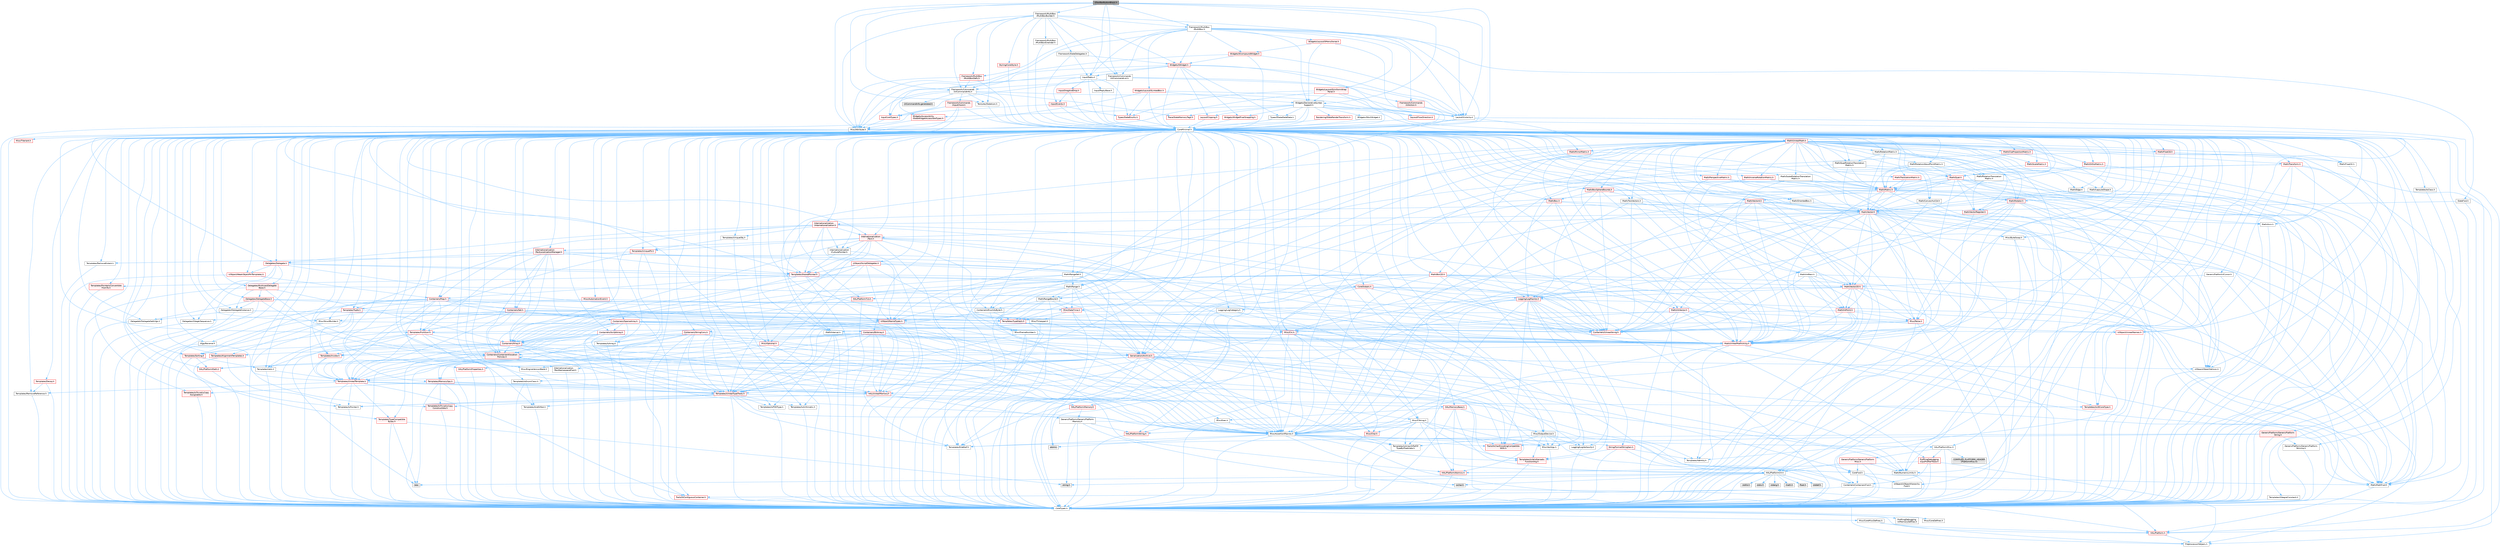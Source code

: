 digraph "SToolBarButtonBlock.h"
{
 // INTERACTIVE_SVG=YES
 // LATEX_PDF_SIZE
  bgcolor="transparent";
  edge [fontname=Helvetica,fontsize=10,labelfontname=Helvetica,labelfontsize=10];
  node [fontname=Helvetica,fontsize=10,shape=box,height=0.2,width=0.4];
  Node1 [id="Node000001",label="SToolBarButtonBlock.h",height=0.2,width=0.4,color="gray40", fillcolor="grey60", style="filled", fontcolor="black",tooltip=" "];
  Node1 -> Node2 [id="edge1_Node000001_Node000002",color="steelblue1",style="solid",tooltip=" "];
  Node2 [id="Node000002",label="CoreMinimal.h",height=0.2,width=0.4,color="grey40", fillcolor="white", style="filled",URL="$d7/d67/CoreMinimal_8h.html",tooltip=" "];
  Node2 -> Node3 [id="edge2_Node000002_Node000003",color="steelblue1",style="solid",tooltip=" "];
  Node3 [id="Node000003",label="CoreTypes.h",height=0.2,width=0.4,color="grey40", fillcolor="white", style="filled",URL="$dc/dec/CoreTypes_8h.html",tooltip=" "];
  Node3 -> Node4 [id="edge3_Node000003_Node000004",color="steelblue1",style="solid",tooltip=" "];
  Node4 [id="Node000004",label="HAL/Platform.h",height=0.2,width=0.4,color="red", fillcolor="#FFF0F0", style="filled",URL="$d9/dd0/Platform_8h.html",tooltip=" "];
  Node4 -> Node8 [id="edge4_Node000004_Node000008",color="steelblue1",style="solid",tooltip=" "];
  Node8 [id="Node000008",label="PreprocessorHelpers.h",height=0.2,width=0.4,color="grey40", fillcolor="white", style="filled",URL="$db/ddb/PreprocessorHelpers_8h.html",tooltip=" "];
  Node3 -> Node14 [id="edge5_Node000003_Node000014",color="steelblue1",style="solid",tooltip=" "];
  Node14 [id="Node000014",label="ProfilingDebugging\l/UMemoryDefines.h",height=0.2,width=0.4,color="grey40", fillcolor="white", style="filled",URL="$d2/da2/UMemoryDefines_8h.html",tooltip=" "];
  Node3 -> Node15 [id="edge6_Node000003_Node000015",color="steelblue1",style="solid",tooltip=" "];
  Node15 [id="Node000015",label="Misc/CoreMiscDefines.h",height=0.2,width=0.4,color="grey40", fillcolor="white", style="filled",URL="$da/d38/CoreMiscDefines_8h.html",tooltip=" "];
  Node15 -> Node4 [id="edge7_Node000015_Node000004",color="steelblue1",style="solid",tooltip=" "];
  Node15 -> Node8 [id="edge8_Node000015_Node000008",color="steelblue1",style="solid",tooltip=" "];
  Node3 -> Node16 [id="edge9_Node000003_Node000016",color="steelblue1",style="solid",tooltip=" "];
  Node16 [id="Node000016",label="Misc/CoreDefines.h",height=0.2,width=0.4,color="grey40", fillcolor="white", style="filled",URL="$d3/dd2/CoreDefines_8h.html",tooltip=" "];
  Node2 -> Node17 [id="edge10_Node000002_Node000017",color="steelblue1",style="solid",tooltip=" "];
  Node17 [id="Node000017",label="CoreFwd.h",height=0.2,width=0.4,color="grey40", fillcolor="white", style="filled",URL="$d1/d1e/CoreFwd_8h.html",tooltip=" "];
  Node17 -> Node3 [id="edge11_Node000017_Node000003",color="steelblue1",style="solid",tooltip=" "];
  Node17 -> Node18 [id="edge12_Node000017_Node000018",color="steelblue1",style="solid",tooltip=" "];
  Node18 [id="Node000018",label="Containers/ContainersFwd.h",height=0.2,width=0.4,color="grey40", fillcolor="white", style="filled",URL="$d4/d0a/ContainersFwd_8h.html",tooltip=" "];
  Node18 -> Node4 [id="edge13_Node000018_Node000004",color="steelblue1",style="solid",tooltip=" "];
  Node18 -> Node3 [id="edge14_Node000018_Node000003",color="steelblue1",style="solid",tooltip=" "];
  Node18 -> Node19 [id="edge15_Node000018_Node000019",color="steelblue1",style="solid",tooltip=" "];
  Node19 [id="Node000019",label="Traits/IsContiguousContainer.h",height=0.2,width=0.4,color="red", fillcolor="#FFF0F0", style="filled",URL="$d5/d3c/IsContiguousContainer_8h.html",tooltip=" "];
  Node19 -> Node3 [id="edge16_Node000019_Node000003",color="steelblue1",style="solid",tooltip=" "];
  Node17 -> Node22 [id="edge17_Node000017_Node000022",color="steelblue1",style="solid",tooltip=" "];
  Node22 [id="Node000022",label="Math/MathFwd.h",height=0.2,width=0.4,color="grey40", fillcolor="white", style="filled",URL="$d2/d10/MathFwd_8h.html",tooltip=" "];
  Node22 -> Node4 [id="edge18_Node000022_Node000004",color="steelblue1",style="solid",tooltip=" "];
  Node17 -> Node23 [id="edge19_Node000017_Node000023",color="steelblue1",style="solid",tooltip=" "];
  Node23 [id="Node000023",label="UObject/UObjectHierarchy\lFwd.h",height=0.2,width=0.4,color="grey40", fillcolor="white", style="filled",URL="$d3/d13/UObjectHierarchyFwd_8h.html",tooltip=" "];
  Node2 -> Node23 [id="edge20_Node000002_Node000023",color="steelblue1",style="solid",tooltip=" "];
  Node2 -> Node18 [id="edge21_Node000002_Node000018",color="steelblue1",style="solid",tooltip=" "];
  Node2 -> Node24 [id="edge22_Node000002_Node000024",color="steelblue1",style="solid",tooltip=" "];
  Node24 [id="Node000024",label="Misc/VarArgs.h",height=0.2,width=0.4,color="grey40", fillcolor="white", style="filled",URL="$d5/d6f/VarArgs_8h.html",tooltip=" "];
  Node24 -> Node3 [id="edge23_Node000024_Node000003",color="steelblue1",style="solid",tooltip=" "];
  Node2 -> Node25 [id="edge24_Node000002_Node000025",color="steelblue1",style="solid",tooltip=" "];
  Node25 [id="Node000025",label="Logging/LogVerbosity.h",height=0.2,width=0.4,color="grey40", fillcolor="white", style="filled",URL="$d2/d8f/LogVerbosity_8h.html",tooltip=" "];
  Node25 -> Node3 [id="edge25_Node000025_Node000003",color="steelblue1",style="solid",tooltip=" "];
  Node2 -> Node26 [id="edge26_Node000002_Node000026",color="steelblue1",style="solid",tooltip=" "];
  Node26 [id="Node000026",label="Misc/OutputDevice.h",height=0.2,width=0.4,color="grey40", fillcolor="white", style="filled",URL="$d7/d32/OutputDevice_8h.html",tooltip=" "];
  Node26 -> Node17 [id="edge27_Node000026_Node000017",color="steelblue1",style="solid",tooltip=" "];
  Node26 -> Node3 [id="edge28_Node000026_Node000003",color="steelblue1",style="solid",tooltip=" "];
  Node26 -> Node25 [id="edge29_Node000026_Node000025",color="steelblue1",style="solid",tooltip=" "];
  Node26 -> Node24 [id="edge30_Node000026_Node000024",color="steelblue1",style="solid",tooltip=" "];
  Node26 -> Node27 [id="edge31_Node000026_Node000027",color="steelblue1",style="solid",tooltip=" "];
  Node27 [id="Node000027",label="Templates/IsArrayOrRefOf\lTypeByPredicate.h",height=0.2,width=0.4,color="grey40", fillcolor="white", style="filled",URL="$d6/da1/IsArrayOrRefOfTypeByPredicate_8h.html",tooltip=" "];
  Node27 -> Node3 [id="edge32_Node000027_Node000003",color="steelblue1",style="solid",tooltip=" "];
  Node26 -> Node28 [id="edge33_Node000026_Node000028",color="steelblue1",style="solid",tooltip=" "];
  Node28 [id="Node000028",label="Templates/IsValidVariadic\lFunctionArg.h",height=0.2,width=0.4,color="red", fillcolor="#FFF0F0", style="filled",URL="$d0/dc8/IsValidVariadicFunctionArg_8h.html",tooltip=" "];
  Node28 -> Node3 [id="edge34_Node000028_Node000003",color="steelblue1",style="solid",tooltip=" "];
  Node26 -> Node30 [id="edge35_Node000026_Node000030",color="steelblue1",style="solid",tooltip=" "];
  Node30 [id="Node000030",label="Traits/IsCharEncodingCompatible\lWith.h",height=0.2,width=0.4,color="red", fillcolor="#FFF0F0", style="filled",URL="$df/dd1/IsCharEncodingCompatibleWith_8h.html",tooltip=" "];
  Node2 -> Node32 [id="edge36_Node000002_Node000032",color="steelblue1",style="solid",tooltip=" "];
  Node32 [id="Node000032",label="HAL/PlatformCrt.h",height=0.2,width=0.4,color="grey40", fillcolor="white", style="filled",URL="$d8/d75/PlatformCrt_8h.html",tooltip=" "];
  Node32 -> Node33 [id="edge37_Node000032_Node000033",color="steelblue1",style="solid",tooltip=" "];
  Node33 [id="Node000033",label="new",height=0.2,width=0.4,color="grey60", fillcolor="#E0E0E0", style="filled",tooltip=" "];
  Node32 -> Node34 [id="edge38_Node000032_Node000034",color="steelblue1",style="solid",tooltip=" "];
  Node34 [id="Node000034",label="wchar.h",height=0.2,width=0.4,color="grey60", fillcolor="#E0E0E0", style="filled",tooltip=" "];
  Node32 -> Node35 [id="edge39_Node000032_Node000035",color="steelblue1",style="solid",tooltip=" "];
  Node35 [id="Node000035",label="stddef.h",height=0.2,width=0.4,color="grey60", fillcolor="#E0E0E0", style="filled",tooltip=" "];
  Node32 -> Node36 [id="edge40_Node000032_Node000036",color="steelblue1",style="solid",tooltip=" "];
  Node36 [id="Node000036",label="stdlib.h",height=0.2,width=0.4,color="grey60", fillcolor="#E0E0E0", style="filled",tooltip=" "];
  Node32 -> Node37 [id="edge41_Node000032_Node000037",color="steelblue1",style="solid",tooltip=" "];
  Node37 [id="Node000037",label="stdio.h",height=0.2,width=0.4,color="grey60", fillcolor="#E0E0E0", style="filled",tooltip=" "];
  Node32 -> Node38 [id="edge42_Node000032_Node000038",color="steelblue1",style="solid",tooltip=" "];
  Node38 [id="Node000038",label="stdarg.h",height=0.2,width=0.4,color="grey60", fillcolor="#E0E0E0", style="filled",tooltip=" "];
  Node32 -> Node39 [id="edge43_Node000032_Node000039",color="steelblue1",style="solid",tooltip=" "];
  Node39 [id="Node000039",label="math.h",height=0.2,width=0.4,color="grey60", fillcolor="#E0E0E0", style="filled",tooltip=" "];
  Node32 -> Node40 [id="edge44_Node000032_Node000040",color="steelblue1",style="solid",tooltip=" "];
  Node40 [id="Node000040",label="float.h",height=0.2,width=0.4,color="grey60", fillcolor="#E0E0E0", style="filled",tooltip=" "];
  Node32 -> Node41 [id="edge45_Node000032_Node000041",color="steelblue1",style="solid",tooltip=" "];
  Node41 [id="Node000041",label="string.h",height=0.2,width=0.4,color="grey60", fillcolor="#E0E0E0", style="filled",tooltip=" "];
  Node2 -> Node42 [id="edge46_Node000002_Node000042",color="steelblue1",style="solid",tooltip=" "];
  Node42 [id="Node000042",label="HAL/PlatformMisc.h",height=0.2,width=0.4,color="grey40", fillcolor="white", style="filled",URL="$d0/df5/PlatformMisc_8h.html",tooltip=" "];
  Node42 -> Node3 [id="edge47_Node000042_Node000003",color="steelblue1",style="solid",tooltip=" "];
  Node42 -> Node43 [id="edge48_Node000042_Node000043",color="steelblue1",style="solid",tooltip=" "];
  Node43 [id="Node000043",label="GenericPlatform/GenericPlatform\lMisc.h",height=0.2,width=0.4,color="red", fillcolor="#FFF0F0", style="filled",URL="$db/d9a/GenericPlatformMisc_8h.html",tooltip=" "];
  Node43 -> Node17 [id="edge49_Node000043_Node000017",color="steelblue1",style="solid",tooltip=" "];
  Node43 -> Node3 [id="edge50_Node000043_Node000003",color="steelblue1",style="solid",tooltip=" "];
  Node43 -> Node32 [id="edge51_Node000043_Node000032",color="steelblue1",style="solid",tooltip=" "];
  Node43 -> Node47 [id="edge52_Node000043_Node000047",color="steelblue1",style="solid",tooltip=" "];
  Node47 [id="Node000047",label="Math/NumericLimits.h",height=0.2,width=0.4,color="grey40", fillcolor="white", style="filled",URL="$df/d1b/NumericLimits_8h.html",tooltip=" "];
  Node47 -> Node3 [id="edge53_Node000047_Node000003",color="steelblue1",style="solid",tooltip=" "];
  Node42 -> Node52 [id="edge54_Node000042_Node000052",color="steelblue1",style="solid",tooltip=" "];
  Node52 [id="Node000052",label="COMPILED_PLATFORM_HEADER\l(PlatformMisc.h)",height=0.2,width=0.4,color="grey60", fillcolor="#E0E0E0", style="filled",tooltip=" "];
  Node42 -> Node53 [id="edge55_Node000042_Node000053",color="steelblue1",style="solid",tooltip=" "];
  Node53 [id="Node000053",label="ProfilingDebugging\l/CpuProfilerTrace.h",height=0.2,width=0.4,color="red", fillcolor="#FFF0F0", style="filled",URL="$da/dcb/CpuProfilerTrace_8h.html",tooltip=" "];
  Node53 -> Node3 [id="edge56_Node000053_Node000003",color="steelblue1",style="solid",tooltip=" "];
  Node53 -> Node18 [id="edge57_Node000053_Node000018",color="steelblue1",style="solid",tooltip=" "];
  Node53 -> Node54 [id="edge58_Node000053_Node000054",color="steelblue1",style="solid",tooltip=" "];
  Node54 [id="Node000054",label="HAL/PlatformAtomics.h",height=0.2,width=0.4,color="red", fillcolor="#FFF0F0", style="filled",URL="$d3/d36/PlatformAtomics_8h.html",tooltip=" "];
  Node54 -> Node3 [id="edge59_Node000054_Node000003",color="steelblue1",style="solid",tooltip=" "];
  Node53 -> Node8 [id="edge60_Node000053_Node000008",color="steelblue1",style="solid",tooltip=" "];
  Node2 -> Node61 [id="edge61_Node000002_Node000061",color="steelblue1",style="solid",tooltip=" "];
  Node61 [id="Node000061",label="Misc/AssertionMacros.h",height=0.2,width=0.4,color="grey40", fillcolor="white", style="filled",URL="$d0/dfa/AssertionMacros_8h.html",tooltip=" "];
  Node61 -> Node3 [id="edge62_Node000061_Node000003",color="steelblue1",style="solid",tooltip=" "];
  Node61 -> Node4 [id="edge63_Node000061_Node000004",color="steelblue1",style="solid",tooltip=" "];
  Node61 -> Node42 [id="edge64_Node000061_Node000042",color="steelblue1",style="solid",tooltip=" "];
  Node61 -> Node8 [id="edge65_Node000061_Node000008",color="steelblue1",style="solid",tooltip=" "];
  Node61 -> Node62 [id="edge66_Node000061_Node000062",color="steelblue1",style="solid",tooltip=" "];
  Node62 [id="Node000062",label="Templates/EnableIf.h",height=0.2,width=0.4,color="grey40", fillcolor="white", style="filled",URL="$d7/d60/EnableIf_8h.html",tooltip=" "];
  Node62 -> Node3 [id="edge67_Node000062_Node000003",color="steelblue1",style="solid",tooltip=" "];
  Node61 -> Node27 [id="edge68_Node000061_Node000027",color="steelblue1",style="solid",tooltip=" "];
  Node61 -> Node28 [id="edge69_Node000061_Node000028",color="steelblue1",style="solid",tooltip=" "];
  Node61 -> Node30 [id="edge70_Node000061_Node000030",color="steelblue1",style="solid",tooltip=" "];
  Node61 -> Node24 [id="edge71_Node000061_Node000024",color="steelblue1",style="solid",tooltip=" "];
  Node61 -> Node63 [id="edge72_Node000061_Node000063",color="steelblue1",style="solid",tooltip=" "];
  Node63 [id="Node000063",label="String/FormatStringSan.h",height=0.2,width=0.4,color="red", fillcolor="#FFF0F0", style="filled",URL="$d3/d8b/FormatStringSan_8h.html",tooltip=" "];
  Node63 -> Node3 [id="edge73_Node000063_Node000003",color="steelblue1",style="solid",tooltip=" "];
  Node63 -> Node65 [id="edge74_Node000063_Node000065",color="steelblue1",style="solid",tooltip=" "];
  Node65 [id="Node000065",label="Templates/Identity.h",height=0.2,width=0.4,color="grey40", fillcolor="white", style="filled",URL="$d0/dd5/Identity_8h.html",tooltip=" "];
  Node63 -> Node28 [id="edge75_Node000063_Node000028",color="steelblue1",style="solid",tooltip=" "];
  Node63 -> Node18 [id="edge76_Node000063_Node000018",color="steelblue1",style="solid",tooltip=" "];
  Node61 -> Node69 [id="edge77_Node000061_Node000069",color="steelblue1",style="solid",tooltip=" "];
  Node69 [id="Node000069",label="atomic",height=0.2,width=0.4,color="grey60", fillcolor="#E0E0E0", style="filled",tooltip=" "];
  Node2 -> Node70 [id="edge78_Node000002_Node000070",color="steelblue1",style="solid",tooltip=" "];
  Node70 [id="Node000070",label="Templates/IsPointer.h",height=0.2,width=0.4,color="grey40", fillcolor="white", style="filled",URL="$d7/d05/IsPointer_8h.html",tooltip=" "];
  Node70 -> Node3 [id="edge79_Node000070_Node000003",color="steelblue1",style="solid",tooltip=" "];
  Node2 -> Node71 [id="edge80_Node000002_Node000071",color="steelblue1",style="solid",tooltip=" "];
  Node71 [id="Node000071",label="HAL/PlatformMemory.h",height=0.2,width=0.4,color="red", fillcolor="#FFF0F0", style="filled",URL="$de/d68/PlatformMemory_8h.html",tooltip=" "];
  Node71 -> Node3 [id="edge81_Node000071_Node000003",color="steelblue1",style="solid",tooltip=" "];
  Node71 -> Node72 [id="edge82_Node000071_Node000072",color="steelblue1",style="solid",tooltip=" "];
  Node72 [id="Node000072",label="GenericPlatform/GenericPlatform\lMemory.h",height=0.2,width=0.4,color="grey40", fillcolor="white", style="filled",URL="$dd/d22/GenericPlatformMemory_8h.html",tooltip=" "];
  Node72 -> Node17 [id="edge83_Node000072_Node000017",color="steelblue1",style="solid",tooltip=" "];
  Node72 -> Node3 [id="edge84_Node000072_Node000003",color="steelblue1",style="solid",tooltip=" "];
  Node72 -> Node73 [id="edge85_Node000072_Node000073",color="steelblue1",style="solid",tooltip=" "];
  Node73 [id="Node000073",label="HAL/PlatformString.h",height=0.2,width=0.4,color="red", fillcolor="#FFF0F0", style="filled",URL="$db/db5/PlatformString_8h.html",tooltip=" "];
  Node73 -> Node3 [id="edge86_Node000073_Node000003",color="steelblue1",style="solid",tooltip=" "];
  Node72 -> Node41 [id="edge87_Node000072_Node000041",color="steelblue1",style="solid",tooltip=" "];
  Node72 -> Node34 [id="edge88_Node000072_Node000034",color="steelblue1",style="solid",tooltip=" "];
  Node2 -> Node54 [id="edge89_Node000002_Node000054",color="steelblue1",style="solid",tooltip=" "];
  Node2 -> Node76 [id="edge90_Node000002_Node000076",color="steelblue1",style="solid",tooltip=" "];
  Node76 [id="Node000076",label="Misc/Exec.h",height=0.2,width=0.4,color="grey40", fillcolor="white", style="filled",URL="$de/ddb/Exec_8h.html",tooltip=" "];
  Node76 -> Node3 [id="edge91_Node000076_Node000003",color="steelblue1",style="solid",tooltip=" "];
  Node76 -> Node61 [id="edge92_Node000076_Node000061",color="steelblue1",style="solid",tooltip=" "];
  Node2 -> Node77 [id="edge93_Node000002_Node000077",color="steelblue1",style="solid",tooltip=" "];
  Node77 [id="Node000077",label="HAL/MemoryBase.h",height=0.2,width=0.4,color="red", fillcolor="#FFF0F0", style="filled",URL="$d6/d9f/MemoryBase_8h.html",tooltip=" "];
  Node77 -> Node3 [id="edge94_Node000077_Node000003",color="steelblue1",style="solid",tooltip=" "];
  Node77 -> Node54 [id="edge95_Node000077_Node000054",color="steelblue1",style="solid",tooltip=" "];
  Node77 -> Node32 [id="edge96_Node000077_Node000032",color="steelblue1",style="solid",tooltip=" "];
  Node77 -> Node76 [id="edge97_Node000077_Node000076",color="steelblue1",style="solid",tooltip=" "];
  Node77 -> Node26 [id="edge98_Node000077_Node000026",color="steelblue1",style="solid",tooltip=" "];
  Node2 -> Node87 [id="edge99_Node000002_Node000087",color="steelblue1",style="solid",tooltip=" "];
  Node87 [id="Node000087",label="HAL/UnrealMemory.h",height=0.2,width=0.4,color="red", fillcolor="#FFF0F0", style="filled",URL="$d9/d96/UnrealMemory_8h.html",tooltip=" "];
  Node87 -> Node3 [id="edge100_Node000087_Node000003",color="steelblue1",style="solid",tooltip=" "];
  Node87 -> Node72 [id="edge101_Node000087_Node000072",color="steelblue1",style="solid",tooltip=" "];
  Node87 -> Node77 [id="edge102_Node000087_Node000077",color="steelblue1",style="solid",tooltip=" "];
  Node87 -> Node71 [id="edge103_Node000087_Node000071",color="steelblue1",style="solid",tooltip=" "];
  Node87 -> Node70 [id="edge104_Node000087_Node000070",color="steelblue1",style="solid",tooltip=" "];
  Node2 -> Node89 [id="edge105_Node000002_Node000089",color="steelblue1",style="solid",tooltip=" "];
  Node89 [id="Node000089",label="Templates/IsArithmetic.h",height=0.2,width=0.4,color="grey40", fillcolor="white", style="filled",URL="$d2/d5d/IsArithmetic_8h.html",tooltip=" "];
  Node89 -> Node3 [id="edge106_Node000089_Node000003",color="steelblue1",style="solid",tooltip=" "];
  Node2 -> Node83 [id="edge107_Node000002_Node000083",color="steelblue1",style="solid",tooltip=" "];
  Node83 [id="Node000083",label="Templates/AndOrNot.h",height=0.2,width=0.4,color="grey40", fillcolor="white", style="filled",URL="$db/d0a/AndOrNot_8h.html",tooltip=" "];
  Node83 -> Node3 [id="edge108_Node000083_Node000003",color="steelblue1",style="solid",tooltip=" "];
  Node2 -> Node90 [id="edge109_Node000002_Node000090",color="steelblue1",style="solid",tooltip=" "];
  Node90 [id="Node000090",label="Templates/IsPODType.h",height=0.2,width=0.4,color="grey40", fillcolor="white", style="filled",URL="$d7/db1/IsPODType_8h.html",tooltip=" "];
  Node90 -> Node3 [id="edge110_Node000090_Node000003",color="steelblue1",style="solid",tooltip=" "];
  Node2 -> Node91 [id="edge111_Node000002_Node000091",color="steelblue1",style="solid",tooltip=" "];
  Node91 [id="Node000091",label="Templates/IsUECoreType.h",height=0.2,width=0.4,color="red", fillcolor="#FFF0F0", style="filled",URL="$d1/db8/IsUECoreType_8h.html",tooltip=" "];
  Node91 -> Node3 [id="edge112_Node000091_Node000003",color="steelblue1",style="solid",tooltip=" "];
  Node2 -> Node84 [id="edge113_Node000002_Node000084",color="steelblue1",style="solid",tooltip=" "];
  Node84 [id="Node000084",label="Templates/IsTriviallyCopy\lConstructible.h",height=0.2,width=0.4,color="red", fillcolor="#FFF0F0", style="filled",URL="$d3/d78/IsTriviallyCopyConstructible_8h.html",tooltip=" "];
  Node84 -> Node3 [id="edge114_Node000084_Node000003",color="steelblue1",style="solid",tooltip=" "];
  Node2 -> Node92 [id="edge115_Node000002_Node000092",color="steelblue1",style="solid",tooltip=" "];
  Node92 [id="Node000092",label="Templates/UnrealTypeTraits.h",height=0.2,width=0.4,color="red", fillcolor="#FFF0F0", style="filled",URL="$d2/d2d/UnrealTypeTraits_8h.html",tooltip=" "];
  Node92 -> Node3 [id="edge116_Node000092_Node000003",color="steelblue1",style="solid",tooltip=" "];
  Node92 -> Node70 [id="edge117_Node000092_Node000070",color="steelblue1",style="solid",tooltip=" "];
  Node92 -> Node61 [id="edge118_Node000092_Node000061",color="steelblue1",style="solid",tooltip=" "];
  Node92 -> Node83 [id="edge119_Node000092_Node000083",color="steelblue1",style="solid",tooltip=" "];
  Node92 -> Node62 [id="edge120_Node000092_Node000062",color="steelblue1",style="solid",tooltip=" "];
  Node92 -> Node89 [id="edge121_Node000092_Node000089",color="steelblue1",style="solid",tooltip=" "];
  Node92 -> Node90 [id="edge122_Node000092_Node000090",color="steelblue1",style="solid",tooltip=" "];
  Node92 -> Node91 [id="edge123_Node000092_Node000091",color="steelblue1",style="solid",tooltip=" "];
  Node92 -> Node84 [id="edge124_Node000092_Node000084",color="steelblue1",style="solid",tooltip=" "];
  Node2 -> Node62 [id="edge125_Node000002_Node000062",color="steelblue1",style="solid",tooltip=" "];
  Node2 -> Node94 [id="edge126_Node000002_Node000094",color="steelblue1",style="solid",tooltip=" "];
  Node94 [id="Node000094",label="Templates/RemoveReference.h",height=0.2,width=0.4,color="grey40", fillcolor="white", style="filled",URL="$da/dbe/RemoveReference_8h.html",tooltip=" "];
  Node94 -> Node3 [id="edge127_Node000094_Node000003",color="steelblue1",style="solid",tooltip=" "];
  Node2 -> Node95 [id="edge128_Node000002_Node000095",color="steelblue1",style="solid",tooltip=" "];
  Node95 [id="Node000095",label="Templates/IntegralConstant.h",height=0.2,width=0.4,color="grey40", fillcolor="white", style="filled",URL="$db/d1b/IntegralConstant_8h.html",tooltip=" "];
  Node95 -> Node3 [id="edge129_Node000095_Node000003",color="steelblue1",style="solid",tooltip=" "];
  Node2 -> Node96 [id="edge130_Node000002_Node000096",color="steelblue1",style="solid",tooltip=" "];
  Node96 [id="Node000096",label="Templates/IsClass.h",height=0.2,width=0.4,color="grey40", fillcolor="white", style="filled",URL="$db/dcb/IsClass_8h.html",tooltip=" "];
  Node96 -> Node3 [id="edge131_Node000096_Node000003",color="steelblue1",style="solid",tooltip=" "];
  Node2 -> Node97 [id="edge132_Node000002_Node000097",color="steelblue1",style="solid",tooltip=" "];
  Node97 [id="Node000097",label="Templates/TypeCompatible\lBytes.h",height=0.2,width=0.4,color="red", fillcolor="#FFF0F0", style="filled",URL="$df/d0a/TypeCompatibleBytes_8h.html",tooltip=" "];
  Node97 -> Node3 [id="edge133_Node000097_Node000003",color="steelblue1",style="solid",tooltip=" "];
  Node97 -> Node41 [id="edge134_Node000097_Node000041",color="steelblue1",style="solid",tooltip=" "];
  Node97 -> Node33 [id="edge135_Node000097_Node000033",color="steelblue1",style="solid",tooltip=" "];
  Node2 -> Node19 [id="edge136_Node000002_Node000019",color="steelblue1",style="solid",tooltip=" "];
  Node2 -> Node98 [id="edge137_Node000002_Node000098",color="steelblue1",style="solid",tooltip=" "];
  Node98 [id="Node000098",label="Templates/UnrealTemplate.h",height=0.2,width=0.4,color="red", fillcolor="#FFF0F0", style="filled",URL="$d4/d24/UnrealTemplate_8h.html",tooltip=" "];
  Node98 -> Node3 [id="edge138_Node000098_Node000003",color="steelblue1",style="solid",tooltip=" "];
  Node98 -> Node70 [id="edge139_Node000098_Node000070",color="steelblue1",style="solid",tooltip=" "];
  Node98 -> Node87 [id="edge140_Node000098_Node000087",color="steelblue1",style="solid",tooltip=" "];
  Node98 -> Node92 [id="edge141_Node000098_Node000092",color="steelblue1",style="solid",tooltip=" "];
  Node98 -> Node94 [id="edge142_Node000098_Node000094",color="steelblue1",style="solid",tooltip=" "];
  Node98 -> Node97 [id="edge143_Node000098_Node000097",color="steelblue1",style="solid",tooltip=" "];
  Node98 -> Node65 [id="edge144_Node000098_Node000065",color="steelblue1",style="solid",tooltip=" "];
  Node98 -> Node19 [id="edge145_Node000098_Node000019",color="steelblue1",style="solid",tooltip=" "];
  Node2 -> Node47 [id="edge146_Node000002_Node000047",color="steelblue1",style="solid",tooltip=" "];
  Node2 -> Node102 [id="edge147_Node000002_Node000102",color="steelblue1",style="solid",tooltip=" "];
  Node102 [id="Node000102",label="HAL/PlatformMath.h",height=0.2,width=0.4,color="red", fillcolor="#FFF0F0", style="filled",URL="$dc/d53/PlatformMath_8h.html",tooltip=" "];
  Node102 -> Node3 [id="edge148_Node000102_Node000003",color="steelblue1",style="solid",tooltip=" "];
  Node2 -> Node85 [id="edge149_Node000002_Node000085",color="steelblue1",style="solid",tooltip=" "];
  Node85 [id="Node000085",label="Templates/IsTriviallyCopy\lAssignable.h",height=0.2,width=0.4,color="red", fillcolor="#FFF0F0", style="filled",URL="$d2/df2/IsTriviallyCopyAssignable_8h.html",tooltip=" "];
  Node85 -> Node3 [id="edge150_Node000085_Node000003",color="steelblue1",style="solid",tooltip=" "];
  Node2 -> Node110 [id="edge151_Node000002_Node000110",color="steelblue1",style="solid",tooltip=" "];
  Node110 [id="Node000110",label="Templates/MemoryOps.h",height=0.2,width=0.4,color="red", fillcolor="#FFF0F0", style="filled",URL="$db/dea/MemoryOps_8h.html",tooltip=" "];
  Node110 -> Node3 [id="edge152_Node000110_Node000003",color="steelblue1",style="solid",tooltip=" "];
  Node110 -> Node87 [id="edge153_Node000110_Node000087",color="steelblue1",style="solid",tooltip=" "];
  Node110 -> Node85 [id="edge154_Node000110_Node000085",color="steelblue1",style="solid",tooltip=" "];
  Node110 -> Node84 [id="edge155_Node000110_Node000084",color="steelblue1",style="solid",tooltip=" "];
  Node110 -> Node92 [id="edge156_Node000110_Node000092",color="steelblue1",style="solid",tooltip=" "];
  Node110 -> Node33 [id="edge157_Node000110_Node000033",color="steelblue1",style="solid",tooltip=" "];
  Node2 -> Node111 [id="edge158_Node000002_Node000111",color="steelblue1",style="solid",tooltip=" "];
  Node111 [id="Node000111",label="Containers/ContainerAllocation\lPolicies.h",height=0.2,width=0.4,color="red", fillcolor="#FFF0F0", style="filled",URL="$d7/dff/ContainerAllocationPolicies_8h.html",tooltip=" "];
  Node111 -> Node3 [id="edge159_Node000111_Node000003",color="steelblue1",style="solid",tooltip=" "];
  Node111 -> Node111 [id="edge160_Node000111_Node000111",color="steelblue1",style="solid",tooltip=" "];
  Node111 -> Node102 [id="edge161_Node000111_Node000102",color="steelblue1",style="solid",tooltip=" "];
  Node111 -> Node87 [id="edge162_Node000111_Node000087",color="steelblue1",style="solid",tooltip=" "];
  Node111 -> Node47 [id="edge163_Node000111_Node000047",color="steelblue1",style="solid",tooltip=" "];
  Node111 -> Node61 [id="edge164_Node000111_Node000061",color="steelblue1",style="solid",tooltip=" "];
  Node111 -> Node110 [id="edge165_Node000111_Node000110",color="steelblue1",style="solid",tooltip=" "];
  Node111 -> Node97 [id="edge166_Node000111_Node000097",color="steelblue1",style="solid",tooltip=" "];
  Node2 -> Node114 [id="edge167_Node000002_Node000114",color="steelblue1",style="solid",tooltip=" "];
  Node114 [id="Node000114",label="Templates/IsEnumClass.h",height=0.2,width=0.4,color="grey40", fillcolor="white", style="filled",URL="$d7/d15/IsEnumClass_8h.html",tooltip=" "];
  Node114 -> Node3 [id="edge168_Node000114_Node000003",color="steelblue1",style="solid",tooltip=" "];
  Node114 -> Node83 [id="edge169_Node000114_Node000083",color="steelblue1",style="solid",tooltip=" "];
  Node2 -> Node115 [id="edge170_Node000002_Node000115",color="steelblue1",style="solid",tooltip=" "];
  Node115 [id="Node000115",label="HAL/PlatformProperties.h",height=0.2,width=0.4,color="red", fillcolor="#FFF0F0", style="filled",URL="$d9/db0/PlatformProperties_8h.html",tooltip=" "];
  Node115 -> Node3 [id="edge171_Node000115_Node000003",color="steelblue1",style="solid",tooltip=" "];
  Node2 -> Node118 [id="edge172_Node000002_Node000118",color="steelblue1",style="solid",tooltip=" "];
  Node118 [id="Node000118",label="Misc/EngineVersionBase.h",height=0.2,width=0.4,color="grey40", fillcolor="white", style="filled",URL="$d5/d2b/EngineVersionBase_8h.html",tooltip=" "];
  Node118 -> Node3 [id="edge173_Node000118_Node000003",color="steelblue1",style="solid",tooltip=" "];
  Node2 -> Node119 [id="edge174_Node000002_Node000119",color="steelblue1",style="solid",tooltip=" "];
  Node119 [id="Node000119",label="Internationalization\l/TextNamespaceFwd.h",height=0.2,width=0.4,color="grey40", fillcolor="white", style="filled",URL="$d8/d97/TextNamespaceFwd_8h.html",tooltip=" "];
  Node119 -> Node3 [id="edge175_Node000119_Node000003",color="steelblue1",style="solid",tooltip=" "];
  Node2 -> Node120 [id="edge176_Node000002_Node000120",color="steelblue1",style="solid",tooltip=" "];
  Node120 [id="Node000120",label="Serialization/Archive.h",height=0.2,width=0.4,color="red", fillcolor="#FFF0F0", style="filled",URL="$d7/d3b/Archive_8h.html",tooltip=" "];
  Node120 -> Node17 [id="edge177_Node000120_Node000017",color="steelblue1",style="solid",tooltip=" "];
  Node120 -> Node3 [id="edge178_Node000120_Node000003",color="steelblue1",style="solid",tooltip=" "];
  Node120 -> Node115 [id="edge179_Node000120_Node000115",color="steelblue1",style="solid",tooltip=" "];
  Node120 -> Node119 [id="edge180_Node000120_Node000119",color="steelblue1",style="solid",tooltip=" "];
  Node120 -> Node22 [id="edge181_Node000120_Node000022",color="steelblue1",style="solid",tooltip=" "];
  Node120 -> Node61 [id="edge182_Node000120_Node000061",color="steelblue1",style="solid",tooltip=" "];
  Node120 -> Node118 [id="edge183_Node000120_Node000118",color="steelblue1",style="solid",tooltip=" "];
  Node120 -> Node24 [id="edge184_Node000120_Node000024",color="steelblue1",style="solid",tooltip=" "];
  Node120 -> Node62 [id="edge185_Node000120_Node000062",color="steelblue1",style="solid",tooltip=" "];
  Node120 -> Node27 [id="edge186_Node000120_Node000027",color="steelblue1",style="solid",tooltip=" "];
  Node120 -> Node114 [id="edge187_Node000120_Node000114",color="steelblue1",style="solid",tooltip=" "];
  Node120 -> Node28 [id="edge188_Node000120_Node000028",color="steelblue1",style="solid",tooltip=" "];
  Node120 -> Node98 [id="edge189_Node000120_Node000098",color="steelblue1",style="solid",tooltip=" "];
  Node120 -> Node30 [id="edge190_Node000120_Node000030",color="steelblue1",style="solid",tooltip=" "];
  Node120 -> Node123 [id="edge191_Node000120_Node000123",color="steelblue1",style="solid",tooltip=" "];
  Node123 [id="Node000123",label="UObject/ObjectVersion.h",height=0.2,width=0.4,color="grey40", fillcolor="white", style="filled",URL="$da/d63/ObjectVersion_8h.html",tooltip=" "];
  Node123 -> Node3 [id="edge192_Node000123_Node000003",color="steelblue1",style="solid",tooltip=" "];
  Node2 -> Node124 [id="edge193_Node000002_Node000124",color="steelblue1",style="solid",tooltip=" "];
  Node124 [id="Node000124",label="Templates/Less.h",height=0.2,width=0.4,color="grey40", fillcolor="white", style="filled",URL="$de/dc8/Less_8h.html",tooltip=" "];
  Node124 -> Node3 [id="edge194_Node000124_Node000003",color="steelblue1",style="solid",tooltip=" "];
  Node124 -> Node98 [id="edge195_Node000124_Node000098",color="steelblue1",style="solid",tooltip=" "];
  Node2 -> Node125 [id="edge196_Node000002_Node000125",color="steelblue1",style="solid",tooltip=" "];
  Node125 [id="Node000125",label="Templates/Sorting.h",height=0.2,width=0.4,color="red", fillcolor="#FFF0F0", style="filled",URL="$d3/d9e/Sorting_8h.html",tooltip=" "];
  Node125 -> Node3 [id="edge197_Node000125_Node000003",color="steelblue1",style="solid",tooltip=" "];
  Node125 -> Node102 [id="edge198_Node000125_Node000102",color="steelblue1",style="solid",tooltip=" "];
  Node125 -> Node124 [id="edge199_Node000125_Node000124",color="steelblue1",style="solid",tooltip=" "];
  Node2 -> Node136 [id="edge200_Node000002_Node000136",color="steelblue1",style="solid",tooltip=" "];
  Node136 [id="Node000136",label="Misc/Char.h",height=0.2,width=0.4,color="red", fillcolor="#FFF0F0", style="filled",URL="$d0/d58/Char_8h.html",tooltip=" "];
  Node136 -> Node3 [id="edge201_Node000136_Node000003",color="steelblue1",style="solid",tooltip=" "];
  Node2 -> Node139 [id="edge202_Node000002_Node000139",color="steelblue1",style="solid",tooltip=" "];
  Node139 [id="Node000139",label="GenericPlatform/GenericPlatform\lStricmp.h",height=0.2,width=0.4,color="grey40", fillcolor="white", style="filled",URL="$d2/d86/GenericPlatformStricmp_8h.html",tooltip=" "];
  Node139 -> Node3 [id="edge203_Node000139_Node000003",color="steelblue1",style="solid",tooltip=" "];
  Node2 -> Node140 [id="edge204_Node000002_Node000140",color="steelblue1",style="solid",tooltip=" "];
  Node140 [id="Node000140",label="GenericPlatform/GenericPlatform\lString.h",height=0.2,width=0.4,color="red", fillcolor="#FFF0F0", style="filled",URL="$dd/d20/GenericPlatformString_8h.html",tooltip=" "];
  Node140 -> Node3 [id="edge205_Node000140_Node000003",color="steelblue1",style="solid",tooltip=" "];
  Node140 -> Node139 [id="edge206_Node000140_Node000139",color="steelblue1",style="solid",tooltip=" "];
  Node140 -> Node62 [id="edge207_Node000140_Node000062",color="steelblue1",style="solid",tooltip=" "];
  Node140 -> Node30 [id="edge208_Node000140_Node000030",color="steelblue1",style="solid",tooltip=" "];
  Node2 -> Node73 [id="edge209_Node000002_Node000073",color="steelblue1",style="solid",tooltip=" "];
  Node2 -> Node143 [id="edge210_Node000002_Node000143",color="steelblue1",style="solid",tooltip=" "];
  Node143 [id="Node000143",label="Misc/CString.h",height=0.2,width=0.4,color="grey40", fillcolor="white", style="filled",URL="$d2/d49/CString_8h.html",tooltip=" "];
  Node143 -> Node3 [id="edge211_Node000143_Node000003",color="steelblue1",style="solid",tooltip=" "];
  Node143 -> Node32 [id="edge212_Node000143_Node000032",color="steelblue1",style="solid",tooltip=" "];
  Node143 -> Node73 [id="edge213_Node000143_Node000073",color="steelblue1",style="solid",tooltip=" "];
  Node143 -> Node61 [id="edge214_Node000143_Node000061",color="steelblue1",style="solid",tooltip=" "];
  Node143 -> Node136 [id="edge215_Node000143_Node000136",color="steelblue1",style="solid",tooltip=" "];
  Node143 -> Node24 [id="edge216_Node000143_Node000024",color="steelblue1",style="solid",tooltip=" "];
  Node143 -> Node27 [id="edge217_Node000143_Node000027",color="steelblue1",style="solid",tooltip=" "];
  Node143 -> Node28 [id="edge218_Node000143_Node000028",color="steelblue1",style="solid",tooltip=" "];
  Node143 -> Node30 [id="edge219_Node000143_Node000030",color="steelblue1",style="solid",tooltip=" "];
  Node2 -> Node144 [id="edge220_Node000002_Node000144",color="steelblue1",style="solid",tooltip=" "];
  Node144 [id="Node000144",label="Misc/Crc.h",height=0.2,width=0.4,color="red", fillcolor="#FFF0F0", style="filled",URL="$d4/dd2/Crc_8h.html",tooltip=" "];
  Node144 -> Node3 [id="edge221_Node000144_Node000003",color="steelblue1",style="solid",tooltip=" "];
  Node144 -> Node73 [id="edge222_Node000144_Node000073",color="steelblue1",style="solid",tooltip=" "];
  Node144 -> Node61 [id="edge223_Node000144_Node000061",color="steelblue1",style="solid",tooltip=" "];
  Node144 -> Node143 [id="edge224_Node000144_Node000143",color="steelblue1",style="solid",tooltip=" "];
  Node144 -> Node136 [id="edge225_Node000144_Node000136",color="steelblue1",style="solid",tooltip=" "];
  Node144 -> Node92 [id="edge226_Node000144_Node000092",color="steelblue1",style="solid",tooltip=" "];
  Node2 -> Node135 [id="edge227_Node000002_Node000135",color="steelblue1",style="solid",tooltip=" "];
  Node135 [id="Node000135",label="Math/UnrealMathUtility.h",height=0.2,width=0.4,color="red", fillcolor="#FFF0F0", style="filled",URL="$db/db8/UnrealMathUtility_8h.html",tooltip=" "];
  Node135 -> Node3 [id="edge228_Node000135_Node000003",color="steelblue1",style="solid",tooltip=" "];
  Node135 -> Node61 [id="edge229_Node000135_Node000061",color="steelblue1",style="solid",tooltip=" "];
  Node135 -> Node102 [id="edge230_Node000135_Node000102",color="steelblue1",style="solid",tooltip=" "];
  Node135 -> Node22 [id="edge231_Node000135_Node000022",color="steelblue1",style="solid",tooltip=" "];
  Node135 -> Node65 [id="edge232_Node000135_Node000065",color="steelblue1",style="solid",tooltip=" "];
  Node2 -> Node145 [id="edge233_Node000002_Node000145",color="steelblue1",style="solid",tooltip=" "];
  Node145 [id="Node000145",label="Containers/UnrealString.h",height=0.2,width=0.4,color="red", fillcolor="#FFF0F0", style="filled",URL="$d5/dba/UnrealString_8h.html",tooltip=" "];
  Node2 -> Node149 [id="edge234_Node000002_Node000149",color="steelblue1",style="solid",tooltip=" "];
  Node149 [id="Node000149",label="Containers/Array.h",height=0.2,width=0.4,color="red", fillcolor="#FFF0F0", style="filled",URL="$df/dd0/Array_8h.html",tooltip=" "];
  Node149 -> Node3 [id="edge235_Node000149_Node000003",color="steelblue1",style="solid",tooltip=" "];
  Node149 -> Node61 [id="edge236_Node000149_Node000061",color="steelblue1",style="solid",tooltip=" "];
  Node149 -> Node87 [id="edge237_Node000149_Node000087",color="steelblue1",style="solid",tooltip=" "];
  Node149 -> Node92 [id="edge238_Node000149_Node000092",color="steelblue1",style="solid",tooltip=" "];
  Node149 -> Node98 [id="edge239_Node000149_Node000098",color="steelblue1",style="solid",tooltip=" "];
  Node149 -> Node111 [id="edge240_Node000149_Node000111",color="steelblue1",style="solid",tooltip=" "];
  Node149 -> Node120 [id="edge241_Node000149_Node000120",color="steelblue1",style="solid",tooltip=" "];
  Node149 -> Node128 [id="edge242_Node000149_Node000128",color="steelblue1",style="solid",tooltip=" "];
  Node128 [id="Node000128",label="Templates/Invoke.h",height=0.2,width=0.4,color="red", fillcolor="#FFF0F0", style="filled",URL="$d7/deb/Invoke_8h.html",tooltip=" "];
  Node128 -> Node3 [id="edge243_Node000128_Node000003",color="steelblue1",style="solid",tooltip=" "];
  Node128 -> Node98 [id="edge244_Node000128_Node000098",color="steelblue1",style="solid",tooltip=" "];
  Node149 -> Node124 [id="edge245_Node000149_Node000124",color="steelblue1",style="solid",tooltip=" "];
  Node149 -> Node125 [id="edge246_Node000149_Node000125",color="steelblue1",style="solid",tooltip=" "];
  Node149 -> Node172 [id="edge247_Node000149_Node000172",color="steelblue1",style="solid",tooltip=" "];
  Node172 [id="Node000172",label="Templates/AlignmentTemplates.h",height=0.2,width=0.4,color="red", fillcolor="#FFF0F0", style="filled",URL="$dd/d32/AlignmentTemplates_8h.html",tooltip=" "];
  Node172 -> Node3 [id="edge248_Node000172_Node000003",color="steelblue1",style="solid",tooltip=" "];
  Node172 -> Node70 [id="edge249_Node000172_Node000070",color="steelblue1",style="solid",tooltip=" "];
  Node2 -> Node173 [id="edge250_Node000002_Node000173",color="steelblue1",style="solid",tooltip=" "];
  Node173 [id="Node000173",label="Misc/FrameNumber.h",height=0.2,width=0.4,color="grey40", fillcolor="white", style="filled",URL="$dd/dbd/FrameNumber_8h.html",tooltip=" "];
  Node173 -> Node3 [id="edge251_Node000173_Node000003",color="steelblue1",style="solid",tooltip=" "];
  Node173 -> Node47 [id="edge252_Node000173_Node000047",color="steelblue1",style="solid",tooltip=" "];
  Node173 -> Node135 [id="edge253_Node000173_Node000135",color="steelblue1",style="solid",tooltip=" "];
  Node173 -> Node62 [id="edge254_Node000173_Node000062",color="steelblue1",style="solid",tooltip=" "];
  Node173 -> Node92 [id="edge255_Node000173_Node000092",color="steelblue1",style="solid",tooltip=" "];
  Node2 -> Node174 [id="edge256_Node000002_Node000174",color="steelblue1",style="solid",tooltip=" "];
  Node174 [id="Node000174",label="Misc/Timespan.h",height=0.2,width=0.4,color="grey40", fillcolor="white", style="filled",URL="$da/dd9/Timespan_8h.html",tooltip=" "];
  Node174 -> Node3 [id="edge257_Node000174_Node000003",color="steelblue1",style="solid",tooltip=" "];
  Node174 -> Node175 [id="edge258_Node000174_Node000175",color="steelblue1",style="solid",tooltip=" "];
  Node175 [id="Node000175",label="Math/Interval.h",height=0.2,width=0.4,color="grey40", fillcolor="white", style="filled",URL="$d1/d55/Interval_8h.html",tooltip=" "];
  Node175 -> Node3 [id="edge259_Node000175_Node000003",color="steelblue1",style="solid",tooltip=" "];
  Node175 -> Node89 [id="edge260_Node000175_Node000089",color="steelblue1",style="solid",tooltip=" "];
  Node175 -> Node92 [id="edge261_Node000175_Node000092",color="steelblue1",style="solid",tooltip=" "];
  Node175 -> Node47 [id="edge262_Node000175_Node000047",color="steelblue1",style="solid",tooltip=" "];
  Node175 -> Node135 [id="edge263_Node000175_Node000135",color="steelblue1",style="solid",tooltip=" "];
  Node174 -> Node135 [id="edge264_Node000174_Node000135",color="steelblue1",style="solid",tooltip=" "];
  Node174 -> Node61 [id="edge265_Node000174_Node000061",color="steelblue1",style="solid",tooltip=" "];
  Node2 -> Node176 [id="edge266_Node000002_Node000176",color="steelblue1",style="solid",tooltip=" "];
  Node176 [id="Node000176",label="Containers/StringConv.h",height=0.2,width=0.4,color="red", fillcolor="#FFF0F0", style="filled",URL="$d3/ddf/StringConv_8h.html",tooltip=" "];
  Node176 -> Node3 [id="edge267_Node000176_Node000003",color="steelblue1",style="solid",tooltip=" "];
  Node176 -> Node61 [id="edge268_Node000176_Node000061",color="steelblue1",style="solid",tooltip=" "];
  Node176 -> Node111 [id="edge269_Node000176_Node000111",color="steelblue1",style="solid",tooltip=" "];
  Node176 -> Node149 [id="edge270_Node000176_Node000149",color="steelblue1",style="solid",tooltip=" "];
  Node176 -> Node143 [id="edge271_Node000176_Node000143",color="steelblue1",style="solid",tooltip=" "];
  Node176 -> Node177 [id="edge272_Node000176_Node000177",color="steelblue1",style="solid",tooltip=" "];
  Node177 [id="Node000177",label="Templates/IsArray.h",height=0.2,width=0.4,color="grey40", fillcolor="white", style="filled",URL="$d8/d8d/IsArray_8h.html",tooltip=" "];
  Node177 -> Node3 [id="edge273_Node000177_Node000003",color="steelblue1",style="solid",tooltip=" "];
  Node176 -> Node98 [id="edge274_Node000176_Node000098",color="steelblue1",style="solid",tooltip=" "];
  Node176 -> Node92 [id="edge275_Node000176_Node000092",color="steelblue1",style="solid",tooltip=" "];
  Node176 -> Node30 [id="edge276_Node000176_Node000030",color="steelblue1",style="solid",tooltip=" "];
  Node176 -> Node19 [id="edge277_Node000176_Node000019",color="steelblue1",style="solid",tooltip=" "];
  Node2 -> Node178 [id="edge278_Node000002_Node000178",color="steelblue1",style="solid",tooltip=" "];
  Node178 [id="Node000178",label="UObject/UnrealNames.h",height=0.2,width=0.4,color="red", fillcolor="#FFF0F0", style="filled",URL="$d8/db1/UnrealNames_8h.html",tooltip=" "];
  Node178 -> Node3 [id="edge279_Node000178_Node000003",color="steelblue1",style="solid",tooltip=" "];
  Node2 -> Node180 [id="edge280_Node000002_Node000180",color="steelblue1",style="solid",tooltip=" "];
  Node180 [id="Node000180",label="UObject/NameTypes.h",height=0.2,width=0.4,color="red", fillcolor="#FFF0F0", style="filled",URL="$d6/d35/NameTypes_8h.html",tooltip=" "];
  Node180 -> Node3 [id="edge281_Node000180_Node000003",color="steelblue1",style="solid",tooltip=" "];
  Node180 -> Node61 [id="edge282_Node000180_Node000061",color="steelblue1",style="solid",tooltip=" "];
  Node180 -> Node87 [id="edge283_Node000180_Node000087",color="steelblue1",style="solid",tooltip=" "];
  Node180 -> Node92 [id="edge284_Node000180_Node000092",color="steelblue1",style="solid",tooltip=" "];
  Node180 -> Node98 [id="edge285_Node000180_Node000098",color="steelblue1",style="solid",tooltip=" "];
  Node180 -> Node145 [id="edge286_Node000180_Node000145",color="steelblue1",style="solid",tooltip=" "];
  Node180 -> Node176 [id="edge287_Node000180_Node000176",color="steelblue1",style="solid",tooltip=" "];
  Node180 -> Node178 [id="edge288_Node000180_Node000178",color="steelblue1",style="solid",tooltip=" "];
  Node2 -> Node188 [id="edge289_Node000002_Node000188",color="steelblue1",style="solid",tooltip=" "];
  Node188 [id="Node000188",label="Misc/Parse.h",height=0.2,width=0.4,color="red", fillcolor="#FFF0F0", style="filled",URL="$dc/d71/Parse_8h.html",tooltip=" "];
  Node188 -> Node145 [id="edge290_Node000188_Node000145",color="steelblue1",style="solid",tooltip=" "];
  Node188 -> Node3 [id="edge291_Node000188_Node000003",color="steelblue1",style="solid",tooltip=" "];
  Node188 -> Node32 [id="edge292_Node000188_Node000032",color="steelblue1",style="solid",tooltip=" "];
  Node188 -> Node189 [id="edge293_Node000188_Node000189",color="steelblue1",style="solid",tooltip=" "];
  Node189 [id="Node000189",label="Templates/Function.h",height=0.2,width=0.4,color="red", fillcolor="#FFF0F0", style="filled",URL="$df/df5/Function_8h.html",tooltip=" "];
  Node189 -> Node3 [id="edge294_Node000189_Node000003",color="steelblue1",style="solid",tooltip=" "];
  Node189 -> Node61 [id="edge295_Node000189_Node000061",color="steelblue1",style="solid",tooltip=" "];
  Node189 -> Node87 [id="edge296_Node000189_Node000087",color="steelblue1",style="solid",tooltip=" "];
  Node189 -> Node92 [id="edge297_Node000189_Node000092",color="steelblue1",style="solid",tooltip=" "];
  Node189 -> Node128 [id="edge298_Node000189_Node000128",color="steelblue1",style="solid",tooltip=" "];
  Node189 -> Node98 [id="edge299_Node000189_Node000098",color="steelblue1",style="solid",tooltip=" "];
  Node189 -> Node135 [id="edge300_Node000189_Node000135",color="steelblue1",style="solid",tooltip=" "];
  Node189 -> Node33 [id="edge301_Node000189_Node000033",color="steelblue1",style="solid",tooltip=" "];
  Node2 -> Node172 [id="edge302_Node000002_Node000172",color="steelblue1",style="solid",tooltip=" "];
  Node2 -> Node191 [id="edge303_Node000002_Node000191",color="steelblue1",style="solid",tooltip=" "];
  Node191 [id="Node000191",label="Misc/StructBuilder.h",height=0.2,width=0.4,color="grey40", fillcolor="white", style="filled",URL="$d9/db3/StructBuilder_8h.html",tooltip=" "];
  Node191 -> Node3 [id="edge304_Node000191_Node000003",color="steelblue1",style="solid",tooltip=" "];
  Node191 -> Node135 [id="edge305_Node000191_Node000135",color="steelblue1",style="solid",tooltip=" "];
  Node191 -> Node172 [id="edge306_Node000191_Node000172",color="steelblue1",style="solid",tooltip=" "];
  Node2 -> Node104 [id="edge307_Node000002_Node000104",color="steelblue1",style="solid",tooltip=" "];
  Node104 [id="Node000104",label="Templates/Decay.h",height=0.2,width=0.4,color="red", fillcolor="#FFF0F0", style="filled",URL="$dd/d0f/Decay_8h.html",tooltip=" "];
  Node104 -> Node3 [id="edge308_Node000104_Node000003",color="steelblue1",style="solid",tooltip=" "];
  Node104 -> Node94 [id="edge309_Node000104_Node000094",color="steelblue1",style="solid",tooltip=" "];
  Node2 -> Node192 [id="edge310_Node000002_Node000192",color="steelblue1",style="solid",tooltip=" "];
  Node192 [id="Node000192",label="Templates/PointerIsConvertible\lFromTo.h",height=0.2,width=0.4,color="red", fillcolor="#FFF0F0", style="filled",URL="$d6/d65/PointerIsConvertibleFromTo_8h.html",tooltip=" "];
  Node192 -> Node3 [id="edge311_Node000192_Node000003",color="steelblue1",style="solid",tooltip=" "];
  Node2 -> Node128 [id="edge312_Node000002_Node000128",color="steelblue1",style="solid",tooltip=" "];
  Node2 -> Node189 [id="edge313_Node000002_Node000189",color="steelblue1",style="solid",tooltip=" "];
  Node2 -> Node161 [id="edge314_Node000002_Node000161",color="steelblue1",style="solid",tooltip=" "];
  Node161 [id="Node000161",label="Templates/TypeHash.h",height=0.2,width=0.4,color="red", fillcolor="#FFF0F0", style="filled",URL="$d1/d62/TypeHash_8h.html",tooltip=" "];
  Node161 -> Node3 [id="edge315_Node000161_Node000003",color="steelblue1",style="solid",tooltip=" "];
  Node161 -> Node144 [id="edge316_Node000161_Node000144",color="steelblue1",style="solid",tooltip=" "];
  Node2 -> Node193 [id="edge317_Node000002_Node000193",color="steelblue1",style="solid",tooltip=" "];
  Node193 [id="Node000193",label="Containers/ScriptArray.h",height=0.2,width=0.4,color="red", fillcolor="#FFF0F0", style="filled",URL="$dc/daf/ScriptArray_8h.html",tooltip=" "];
  Node193 -> Node3 [id="edge318_Node000193_Node000003",color="steelblue1",style="solid",tooltip=" "];
  Node193 -> Node61 [id="edge319_Node000193_Node000061",color="steelblue1",style="solid",tooltip=" "];
  Node193 -> Node87 [id="edge320_Node000193_Node000087",color="steelblue1",style="solid",tooltip=" "];
  Node193 -> Node111 [id="edge321_Node000193_Node000111",color="steelblue1",style="solid",tooltip=" "];
  Node193 -> Node149 [id="edge322_Node000193_Node000149",color="steelblue1",style="solid",tooltip=" "];
  Node2 -> Node194 [id="edge323_Node000002_Node000194",color="steelblue1",style="solid",tooltip=" "];
  Node194 [id="Node000194",label="Containers/BitArray.h",height=0.2,width=0.4,color="red", fillcolor="#FFF0F0", style="filled",URL="$d1/de4/BitArray_8h.html",tooltip=" "];
  Node194 -> Node111 [id="edge324_Node000194_Node000111",color="steelblue1",style="solid",tooltip=" "];
  Node194 -> Node3 [id="edge325_Node000194_Node000003",color="steelblue1",style="solid",tooltip=" "];
  Node194 -> Node54 [id="edge326_Node000194_Node000054",color="steelblue1",style="solid",tooltip=" "];
  Node194 -> Node87 [id="edge327_Node000194_Node000087",color="steelblue1",style="solid",tooltip=" "];
  Node194 -> Node135 [id="edge328_Node000194_Node000135",color="steelblue1",style="solid",tooltip=" "];
  Node194 -> Node61 [id="edge329_Node000194_Node000061",color="steelblue1",style="solid",tooltip=" "];
  Node194 -> Node120 [id="edge330_Node000194_Node000120",color="steelblue1",style="solid",tooltip=" "];
  Node194 -> Node62 [id="edge331_Node000194_Node000062",color="steelblue1",style="solid",tooltip=" "];
  Node194 -> Node128 [id="edge332_Node000194_Node000128",color="steelblue1",style="solid",tooltip=" "];
  Node194 -> Node98 [id="edge333_Node000194_Node000098",color="steelblue1",style="solid",tooltip=" "];
  Node194 -> Node92 [id="edge334_Node000194_Node000092",color="steelblue1",style="solid",tooltip=" "];
  Node2 -> Node195 [id="edge335_Node000002_Node000195",color="steelblue1",style="solid",tooltip=" "];
  Node195 [id="Node000195",label="Containers/SparseArray.h",height=0.2,width=0.4,color="red", fillcolor="#FFF0F0", style="filled",URL="$d5/dbf/SparseArray_8h.html",tooltip=" "];
  Node195 -> Node3 [id="edge336_Node000195_Node000003",color="steelblue1",style="solid",tooltip=" "];
  Node195 -> Node61 [id="edge337_Node000195_Node000061",color="steelblue1",style="solid",tooltip=" "];
  Node195 -> Node87 [id="edge338_Node000195_Node000087",color="steelblue1",style="solid",tooltip=" "];
  Node195 -> Node92 [id="edge339_Node000195_Node000092",color="steelblue1",style="solid",tooltip=" "];
  Node195 -> Node98 [id="edge340_Node000195_Node000098",color="steelblue1",style="solid",tooltip=" "];
  Node195 -> Node111 [id="edge341_Node000195_Node000111",color="steelblue1",style="solid",tooltip=" "];
  Node195 -> Node124 [id="edge342_Node000195_Node000124",color="steelblue1",style="solid",tooltip=" "];
  Node195 -> Node149 [id="edge343_Node000195_Node000149",color="steelblue1",style="solid",tooltip=" "];
  Node195 -> Node135 [id="edge344_Node000195_Node000135",color="steelblue1",style="solid",tooltip=" "];
  Node195 -> Node193 [id="edge345_Node000195_Node000193",color="steelblue1",style="solid",tooltip=" "];
  Node195 -> Node194 [id="edge346_Node000195_Node000194",color="steelblue1",style="solid",tooltip=" "];
  Node195 -> Node145 [id="edge347_Node000195_Node000145",color="steelblue1",style="solid",tooltip=" "];
  Node2 -> Node211 [id="edge348_Node000002_Node000211",color="steelblue1",style="solid",tooltip=" "];
  Node211 [id="Node000211",label="Containers/Set.h",height=0.2,width=0.4,color="red", fillcolor="#FFF0F0", style="filled",URL="$d4/d45/Set_8h.html",tooltip=" "];
  Node211 -> Node111 [id="edge349_Node000211_Node000111",color="steelblue1",style="solid",tooltip=" "];
  Node211 -> Node195 [id="edge350_Node000211_Node000195",color="steelblue1",style="solid",tooltip=" "];
  Node211 -> Node18 [id="edge351_Node000211_Node000018",color="steelblue1",style="solid",tooltip=" "];
  Node211 -> Node135 [id="edge352_Node000211_Node000135",color="steelblue1",style="solid",tooltip=" "];
  Node211 -> Node61 [id="edge353_Node000211_Node000061",color="steelblue1",style="solid",tooltip=" "];
  Node211 -> Node191 [id="edge354_Node000211_Node000191",color="steelblue1",style="solid",tooltip=" "];
  Node211 -> Node189 [id="edge355_Node000211_Node000189",color="steelblue1",style="solid",tooltip=" "];
  Node211 -> Node125 [id="edge356_Node000211_Node000125",color="steelblue1",style="solid",tooltip=" "];
  Node211 -> Node161 [id="edge357_Node000211_Node000161",color="steelblue1",style="solid",tooltip=" "];
  Node211 -> Node98 [id="edge358_Node000211_Node000098",color="steelblue1",style="solid",tooltip=" "];
  Node2 -> Node214 [id="edge359_Node000002_Node000214",color="steelblue1",style="solid",tooltip=" "];
  Node214 [id="Node000214",label="Algo/Reverse.h",height=0.2,width=0.4,color="grey40", fillcolor="white", style="filled",URL="$d5/d93/Reverse_8h.html",tooltip=" "];
  Node214 -> Node3 [id="edge360_Node000214_Node000003",color="steelblue1",style="solid",tooltip=" "];
  Node214 -> Node98 [id="edge361_Node000214_Node000098",color="steelblue1",style="solid",tooltip=" "];
  Node2 -> Node215 [id="edge362_Node000002_Node000215",color="steelblue1",style="solid",tooltip=" "];
  Node215 [id="Node000215",label="Containers/Map.h",height=0.2,width=0.4,color="red", fillcolor="#FFF0F0", style="filled",URL="$df/d79/Map_8h.html",tooltip=" "];
  Node215 -> Node3 [id="edge363_Node000215_Node000003",color="steelblue1",style="solid",tooltip=" "];
  Node215 -> Node214 [id="edge364_Node000215_Node000214",color="steelblue1",style="solid",tooltip=" "];
  Node215 -> Node211 [id="edge365_Node000215_Node000211",color="steelblue1",style="solid",tooltip=" "];
  Node215 -> Node145 [id="edge366_Node000215_Node000145",color="steelblue1",style="solid",tooltip=" "];
  Node215 -> Node61 [id="edge367_Node000215_Node000061",color="steelblue1",style="solid",tooltip=" "];
  Node215 -> Node191 [id="edge368_Node000215_Node000191",color="steelblue1",style="solid",tooltip=" "];
  Node215 -> Node189 [id="edge369_Node000215_Node000189",color="steelblue1",style="solid",tooltip=" "];
  Node215 -> Node125 [id="edge370_Node000215_Node000125",color="steelblue1",style="solid",tooltip=" "];
  Node215 -> Node216 [id="edge371_Node000215_Node000216",color="steelblue1",style="solid",tooltip=" "];
  Node216 [id="Node000216",label="Templates/Tuple.h",height=0.2,width=0.4,color="red", fillcolor="#FFF0F0", style="filled",URL="$d2/d4f/Tuple_8h.html",tooltip=" "];
  Node216 -> Node3 [id="edge372_Node000216_Node000003",color="steelblue1",style="solid",tooltip=" "];
  Node216 -> Node98 [id="edge373_Node000216_Node000098",color="steelblue1",style="solid",tooltip=" "];
  Node216 -> Node217 [id="edge374_Node000216_Node000217",color="steelblue1",style="solid",tooltip=" "];
  Node217 [id="Node000217",label="Delegates/IntegerSequence.h",height=0.2,width=0.4,color="grey40", fillcolor="white", style="filled",URL="$d2/dcc/IntegerSequence_8h.html",tooltip=" "];
  Node217 -> Node3 [id="edge375_Node000217_Node000003",color="steelblue1",style="solid",tooltip=" "];
  Node216 -> Node128 [id="edge376_Node000216_Node000128",color="steelblue1",style="solid",tooltip=" "];
  Node216 -> Node161 [id="edge377_Node000216_Node000161",color="steelblue1",style="solid",tooltip=" "];
  Node215 -> Node98 [id="edge378_Node000215_Node000098",color="steelblue1",style="solid",tooltip=" "];
  Node215 -> Node92 [id="edge379_Node000215_Node000092",color="steelblue1",style="solid",tooltip=" "];
  Node2 -> Node219 [id="edge380_Node000002_Node000219",color="steelblue1",style="solid",tooltip=" "];
  Node219 [id="Node000219",label="Math/IntPoint.h",height=0.2,width=0.4,color="red", fillcolor="#FFF0F0", style="filled",URL="$d3/df7/IntPoint_8h.html",tooltip=" "];
  Node219 -> Node3 [id="edge381_Node000219_Node000003",color="steelblue1",style="solid",tooltip=" "];
  Node219 -> Node61 [id="edge382_Node000219_Node000061",color="steelblue1",style="solid",tooltip=" "];
  Node219 -> Node188 [id="edge383_Node000219_Node000188",color="steelblue1",style="solid",tooltip=" "];
  Node219 -> Node22 [id="edge384_Node000219_Node000022",color="steelblue1",style="solid",tooltip=" "];
  Node219 -> Node135 [id="edge385_Node000219_Node000135",color="steelblue1",style="solid",tooltip=" "];
  Node219 -> Node145 [id="edge386_Node000219_Node000145",color="steelblue1",style="solid",tooltip=" "];
  Node219 -> Node161 [id="edge387_Node000219_Node000161",color="steelblue1",style="solid",tooltip=" "];
  Node2 -> Node221 [id="edge388_Node000002_Node000221",color="steelblue1",style="solid",tooltip=" "];
  Node221 [id="Node000221",label="Math/IntVector.h",height=0.2,width=0.4,color="red", fillcolor="#FFF0F0", style="filled",URL="$d7/d44/IntVector_8h.html",tooltip=" "];
  Node221 -> Node3 [id="edge389_Node000221_Node000003",color="steelblue1",style="solid",tooltip=" "];
  Node221 -> Node144 [id="edge390_Node000221_Node000144",color="steelblue1",style="solid",tooltip=" "];
  Node221 -> Node188 [id="edge391_Node000221_Node000188",color="steelblue1",style="solid",tooltip=" "];
  Node221 -> Node22 [id="edge392_Node000221_Node000022",color="steelblue1",style="solid",tooltip=" "];
  Node221 -> Node135 [id="edge393_Node000221_Node000135",color="steelblue1",style="solid",tooltip=" "];
  Node221 -> Node145 [id="edge394_Node000221_Node000145",color="steelblue1",style="solid",tooltip=" "];
  Node2 -> Node222 [id="edge395_Node000002_Node000222",color="steelblue1",style="solid",tooltip=" "];
  Node222 [id="Node000222",label="Logging/LogCategory.h",height=0.2,width=0.4,color="grey40", fillcolor="white", style="filled",URL="$d9/d36/LogCategory_8h.html",tooltip=" "];
  Node222 -> Node3 [id="edge396_Node000222_Node000003",color="steelblue1",style="solid",tooltip=" "];
  Node222 -> Node25 [id="edge397_Node000222_Node000025",color="steelblue1",style="solid",tooltip=" "];
  Node222 -> Node180 [id="edge398_Node000222_Node000180",color="steelblue1",style="solid",tooltip=" "];
  Node2 -> Node223 [id="edge399_Node000002_Node000223",color="steelblue1",style="solid",tooltip=" "];
  Node223 [id="Node000223",label="Logging/LogMacros.h",height=0.2,width=0.4,color="red", fillcolor="#FFF0F0", style="filled",URL="$d0/d16/LogMacros_8h.html",tooltip=" "];
  Node223 -> Node145 [id="edge400_Node000223_Node000145",color="steelblue1",style="solid",tooltip=" "];
  Node223 -> Node3 [id="edge401_Node000223_Node000003",color="steelblue1",style="solid",tooltip=" "];
  Node223 -> Node8 [id="edge402_Node000223_Node000008",color="steelblue1",style="solid",tooltip=" "];
  Node223 -> Node222 [id="edge403_Node000223_Node000222",color="steelblue1",style="solid",tooltip=" "];
  Node223 -> Node25 [id="edge404_Node000223_Node000025",color="steelblue1",style="solid",tooltip=" "];
  Node223 -> Node61 [id="edge405_Node000223_Node000061",color="steelblue1",style="solid",tooltip=" "];
  Node223 -> Node24 [id="edge406_Node000223_Node000024",color="steelblue1",style="solid",tooltip=" "];
  Node223 -> Node63 [id="edge407_Node000223_Node000063",color="steelblue1",style="solid",tooltip=" "];
  Node223 -> Node62 [id="edge408_Node000223_Node000062",color="steelblue1",style="solid",tooltip=" "];
  Node223 -> Node27 [id="edge409_Node000223_Node000027",color="steelblue1",style="solid",tooltip=" "];
  Node223 -> Node28 [id="edge410_Node000223_Node000028",color="steelblue1",style="solid",tooltip=" "];
  Node223 -> Node30 [id="edge411_Node000223_Node000030",color="steelblue1",style="solid",tooltip=" "];
  Node2 -> Node226 [id="edge412_Node000002_Node000226",color="steelblue1",style="solid",tooltip=" "];
  Node226 [id="Node000226",label="Math/Vector2D.h",height=0.2,width=0.4,color="red", fillcolor="#FFF0F0", style="filled",URL="$d3/db0/Vector2D_8h.html",tooltip=" "];
  Node226 -> Node3 [id="edge413_Node000226_Node000003",color="steelblue1",style="solid",tooltip=" "];
  Node226 -> Node22 [id="edge414_Node000226_Node000022",color="steelblue1",style="solid",tooltip=" "];
  Node226 -> Node61 [id="edge415_Node000226_Node000061",color="steelblue1",style="solid",tooltip=" "];
  Node226 -> Node144 [id="edge416_Node000226_Node000144",color="steelblue1",style="solid",tooltip=" "];
  Node226 -> Node135 [id="edge417_Node000226_Node000135",color="steelblue1",style="solid",tooltip=" "];
  Node226 -> Node145 [id="edge418_Node000226_Node000145",color="steelblue1",style="solid",tooltip=" "];
  Node226 -> Node188 [id="edge419_Node000226_Node000188",color="steelblue1",style="solid",tooltip=" "];
  Node226 -> Node219 [id="edge420_Node000226_Node000219",color="steelblue1",style="solid",tooltip=" "];
  Node226 -> Node223 [id="edge421_Node000226_Node000223",color="steelblue1",style="solid",tooltip=" "];
  Node2 -> Node230 [id="edge422_Node000002_Node000230",color="steelblue1",style="solid",tooltip=" "];
  Node230 [id="Node000230",label="Math/IntRect.h",height=0.2,width=0.4,color="grey40", fillcolor="white", style="filled",URL="$d7/d53/IntRect_8h.html",tooltip=" "];
  Node230 -> Node3 [id="edge423_Node000230_Node000003",color="steelblue1",style="solid",tooltip=" "];
  Node230 -> Node22 [id="edge424_Node000230_Node000022",color="steelblue1",style="solid",tooltip=" "];
  Node230 -> Node135 [id="edge425_Node000230_Node000135",color="steelblue1",style="solid",tooltip=" "];
  Node230 -> Node145 [id="edge426_Node000230_Node000145",color="steelblue1",style="solid",tooltip=" "];
  Node230 -> Node219 [id="edge427_Node000230_Node000219",color="steelblue1",style="solid",tooltip=" "];
  Node230 -> Node226 [id="edge428_Node000230_Node000226",color="steelblue1",style="solid",tooltip=" "];
  Node2 -> Node231 [id="edge429_Node000002_Node000231",color="steelblue1",style="solid",tooltip=" "];
  Node231 [id="Node000231",label="Misc/ByteSwap.h",height=0.2,width=0.4,color="grey40", fillcolor="white", style="filled",URL="$dc/dd7/ByteSwap_8h.html",tooltip=" "];
  Node231 -> Node3 [id="edge430_Node000231_Node000003",color="steelblue1",style="solid",tooltip=" "];
  Node231 -> Node32 [id="edge431_Node000231_Node000032",color="steelblue1",style="solid",tooltip=" "];
  Node2 -> Node160 [id="edge432_Node000002_Node000160",color="steelblue1",style="solid",tooltip=" "];
  Node160 [id="Node000160",label="Containers/EnumAsByte.h",height=0.2,width=0.4,color="grey40", fillcolor="white", style="filled",URL="$d6/d9a/EnumAsByte_8h.html",tooltip=" "];
  Node160 -> Node3 [id="edge433_Node000160_Node000003",color="steelblue1",style="solid",tooltip=" "];
  Node160 -> Node90 [id="edge434_Node000160_Node000090",color="steelblue1",style="solid",tooltip=" "];
  Node160 -> Node161 [id="edge435_Node000160_Node000161",color="steelblue1",style="solid",tooltip=" "];
  Node2 -> Node232 [id="edge436_Node000002_Node000232",color="steelblue1",style="solid",tooltip=" "];
  Node232 [id="Node000232",label="HAL/PlatformTLS.h",height=0.2,width=0.4,color="red", fillcolor="#FFF0F0", style="filled",URL="$d0/def/PlatformTLS_8h.html",tooltip=" "];
  Node232 -> Node3 [id="edge437_Node000232_Node000003",color="steelblue1",style="solid",tooltip=" "];
  Node2 -> Node235 [id="edge438_Node000002_Node000235",color="steelblue1",style="solid",tooltip=" "];
  Node235 [id="Node000235",label="CoreGlobals.h",height=0.2,width=0.4,color="red", fillcolor="#FFF0F0", style="filled",URL="$d5/d8c/CoreGlobals_8h.html",tooltip=" "];
  Node235 -> Node145 [id="edge439_Node000235_Node000145",color="steelblue1",style="solid",tooltip=" "];
  Node235 -> Node3 [id="edge440_Node000235_Node000003",color="steelblue1",style="solid",tooltip=" "];
  Node235 -> Node232 [id="edge441_Node000235_Node000232",color="steelblue1",style="solid",tooltip=" "];
  Node235 -> Node223 [id="edge442_Node000235_Node000223",color="steelblue1",style="solid",tooltip=" "];
  Node235 -> Node26 [id="edge443_Node000235_Node000026",color="steelblue1",style="solid",tooltip=" "];
  Node235 -> Node53 [id="edge444_Node000235_Node000053",color="steelblue1",style="solid",tooltip=" "];
  Node235 -> Node180 [id="edge445_Node000235_Node000180",color="steelblue1",style="solid",tooltip=" "];
  Node235 -> Node69 [id="edge446_Node000235_Node000069",color="steelblue1",style="solid",tooltip=" "];
  Node2 -> Node236 [id="edge447_Node000002_Node000236",color="steelblue1",style="solid",tooltip=" "];
  Node236 [id="Node000236",label="Templates/SharedPointer.h",height=0.2,width=0.4,color="red", fillcolor="#FFF0F0", style="filled",URL="$d2/d17/SharedPointer_8h.html",tooltip=" "];
  Node236 -> Node3 [id="edge448_Node000236_Node000003",color="steelblue1",style="solid",tooltip=" "];
  Node236 -> Node192 [id="edge449_Node000236_Node000192",color="steelblue1",style="solid",tooltip=" "];
  Node236 -> Node61 [id="edge450_Node000236_Node000061",color="steelblue1",style="solid",tooltip=" "];
  Node236 -> Node87 [id="edge451_Node000236_Node000087",color="steelblue1",style="solid",tooltip=" "];
  Node236 -> Node149 [id="edge452_Node000236_Node000149",color="steelblue1",style="solid",tooltip=" "];
  Node236 -> Node215 [id="edge453_Node000236_Node000215",color="steelblue1",style="solid",tooltip=" "];
  Node236 -> Node235 [id="edge454_Node000236_Node000235",color="steelblue1",style="solid",tooltip=" "];
  Node2 -> Node241 [id="edge455_Node000002_Node000241",color="steelblue1",style="solid",tooltip=" "];
  Node241 [id="Node000241",label="Internationalization\l/CulturePointer.h",height=0.2,width=0.4,color="grey40", fillcolor="white", style="filled",URL="$d6/dbe/CulturePointer_8h.html",tooltip=" "];
  Node241 -> Node3 [id="edge456_Node000241_Node000003",color="steelblue1",style="solid",tooltip=" "];
  Node241 -> Node236 [id="edge457_Node000241_Node000236",color="steelblue1",style="solid",tooltip=" "];
  Node2 -> Node242 [id="edge458_Node000002_Node000242",color="steelblue1",style="solid",tooltip=" "];
  Node242 [id="Node000242",label="UObject/WeakObjectPtrTemplates.h",height=0.2,width=0.4,color="red", fillcolor="#FFF0F0", style="filled",URL="$d8/d3b/WeakObjectPtrTemplates_8h.html",tooltip=" "];
  Node242 -> Node3 [id="edge459_Node000242_Node000003",color="steelblue1",style="solid",tooltip=" "];
  Node242 -> Node215 [id="edge460_Node000242_Node000215",color="steelblue1",style="solid",tooltip=" "];
  Node2 -> Node245 [id="edge461_Node000002_Node000245",color="steelblue1",style="solid",tooltip=" "];
  Node245 [id="Node000245",label="Delegates/DelegateSettings.h",height=0.2,width=0.4,color="grey40", fillcolor="white", style="filled",URL="$d0/d97/DelegateSettings_8h.html",tooltip=" "];
  Node245 -> Node3 [id="edge462_Node000245_Node000003",color="steelblue1",style="solid",tooltip=" "];
  Node2 -> Node246 [id="edge463_Node000002_Node000246",color="steelblue1",style="solid",tooltip=" "];
  Node246 [id="Node000246",label="Delegates/IDelegateInstance.h",height=0.2,width=0.4,color="grey40", fillcolor="white", style="filled",URL="$d2/d10/IDelegateInstance_8h.html",tooltip=" "];
  Node246 -> Node3 [id="edge464_Node000246_Node000003",color="steelblue1",style="solid",tooltip=" "];
  Node246 -> Node161 [id="edge465_Node000246_Node000161",color="steelblue1",style="solid",tooltip=" "];
  Node246 -> Node180 [id="edge466_Node000246_Node000180",color="steelblue1",style="solid",tooltip=" "];
  Node246 -> Node245 [id="edge467_Node000246_Node000245",color="steelblue1",style="solid",tooltip=" "];
  Node2 -> Node247 [id="edge468_Node000002_Node000247",color="steelblue1",style="solid",tooltip=" "];
  Node247 [id="Node000247",label="Delegates/DelegateBase.h",height=0.2,width=0.4,color="red", fillcolor="#FFF0F0", style="filled",URL="$da/d67/DelegateBase_8h.html",tooltip=" "];
  Node247 -> Node3 [id="edge469_Node000247_Node000003",color="steelblue1",style="solid",tooltip=" "];
  Node247 -> Node111 [id="edge470_Node000247_Node000111",color="steelblue1",style="solid",tooltip=" "];
  Node247 -> Node135 [id="edge471_Node000247_Node000135",color="steelblue1",style="solid",tooltip=" "];
  Node247 -> Node180 [id="edge472_Node000247_Node000180",color="steelblue1",style="solid",tooltip=" "];
  Node247 -> Node245 [id="edge473_Node000247_Node000245",color="steelblue1",style="solid",tooltip=" "];
  Node247 -> Node246 [id="edge474_Node000247_Node000246",color="steelblue1",style="solid",tooltip=" "];
  Node2 -> Node255 [id="edge475_Node000002_Node000255",color="steelblue1",style="solid",tooltip=" "];
  Node255 [id="Node000255",label="Delegates/MulticastDelegate\lBase.h",height=0.2,width=0.4,color="red", fillcolor="#FFF0F0", style="filled",URL="$db/d16/MulticastDelegateBase_8h.html",tooltip=" "];
  Node255 -> Node3 [id="edge476_Node000255_Node000003",color="steelblue1",style="solid",tooltip=" "];
  Node255 -> Node111 [id="edge477_Node000255_Node000111",color="steelblue1",style="solid",tooltip=" "];
  Node255 -> Node149 [id="edge478_Node000255_Node000149",color="steelblue1",style="solid",tooltip=" "];
  Node255 -> Node135 [id="edge479_Node000255_Node000135",color="steelblue1",style="solid",tooltip=" "];
  Node255 -> Node246 [id="edge480_Node000255_Node000246",color="steelblue1",style="solid",tooltip=" "];
  Node255 -> Node247 [id="edge481_Node000255_Node000247",color="steelblue1",style="solid",tooltip=" "];
  Node2 -> Node217 [id="edge482_Node000002_Node000217",color="steelblue1",style="solid",tooltip=" "];
  Node2 -> Node216 [id="edge483_Node000002_Node000216",color="steelblue1",style="solid",tooltip=" "];
  Node2 -> Node256 [id="edge484_Node000002_Node000256",color="steelblue1",style="solid",tooltip=" "];
  Node256 [id="Node000256",label="UObject/ScriptDelegates.h",height=0.2,width=0.4,color="red", fillcolor="#FFF0F0", style="filled",URL="$de/d81/ScriptDelegates_8h.html",tooltip=" "];
  Node256 -> Node149 [id="edge485_Node000256_Node000149",color="steelblue1",style="solid",tooltip=" "];
  Node256 -> Node111 [id="edge486_Node000256_Node000111",color="steelblue1",style="solid",tooltip=" "];
  Node256 -> Node145 [id="edge487_Node000256_Node000145",color="steelblue1",style="solid",tooltip=" "];
  Node256 -> Node61 [id="edge488_Node000256_Node000061",color="steelblue1",style="solid",tooltip=" "];
  Node256 -> Node236 [id="edge489_Node000256_Node000236",color="steelblue1",style="solid",tooltip=" "];
  Node256 -> Node161 [id="edge490_Node000256_Node000161",color="steelblue1",style="solid",tooltip=" "];
  Node256 -> Node92 [id="edge491_Node000256_Node000092",color="steelblue1",style="solid",tooltip=" "];
  Node256 -> Node180 [id="edge492_Node000256_Node000180",color="steelblue1",style="solid",tooltip=" "];
  Node2 -> Node258 [id="edge493_Node000002_Node000258",color="steelblue1",style="solid",tooltip=" "];
  Node258 [id="Node000258",label="Delegates/Delegate.h",height=0.2,width=0.4,color="red", fillcolor="#FFF0F0", style="filled",URL="$d4/d80/Delegate_8h.html",tooltip=" "];
  Node258 -> Node3 [id="edge494_Node000258_Node000003",color="steelblue1",style="solid",tooltip=" "];
  Node258 -> Node61 [id="edge495_Node000258_Node000061",color="steelblue1",style="solid",tooltip=" "];
  Node258 -> Node180 [id="edge496_Node000258_Node000180",color="steelblue1",style="solid",tooltip=" "];
  Node258 -> Node236 [id="edge497_Node000258_Node000236",color="steelblue1",style="solid",tooltip=" "];
  Node258 -> Node242 [id="edge498_Node000258_Node000242",color="steelblue1",style="solid",tooltip=" "];
  Node258 -> Node255 [id="edge499_Node000258_Node000255",color="steelblue1",style="solid",tooltip=" "];
  Node258 -> Node217 [id="edge500_Node000258_Node000217",color="steelblue1",style="solid",tooltip=" "];
  Node2 -> Node263 [id="edge501_Node000002_Node000263",color="steelblue1",style="solid",tooltip=" "];
  Node263 [id="Node000263",label="Internationalization\l/TextLocalizationManager.h",height=0.2,width=0.4,color="red", fillcolor="#FFF0F0", style="filled",URL="$d5/d2e/TextLocalizationManager_8h.html",tooltip=" "];
  Node263 -> Node149 [id="edge502_Node000263_Node000149",color="steelblue1",style="solid",tooltip=" "];
  Node263 -> Node111 [id="edge503_Node000263_Node000111",color="steelblue1",style="solid",tooltip=" "];
  Node263 -> Node215 [id="edge504_Node000263_Node000215",color="steelblue1",style="solid",tooltip=" "];
  Node263 -> Node211 [id="edge505_Node000263_Node000211",color="steelblue1",style="solid",tooltip=" "];
  Node263 -> Node145 [id="edge506_Node000263_Node000145",color="steelblue1",style="solid",tooltip=" "];
  Node263 -> Node3 [id="edge507_Node000263_Node000003",color="steelblue1",style="solid",tooltip=" "];
  Node263 -> Node258 [id="edge508_Node000263_Node000258",color="steelblue1",style="solid",tooltip=" "];
  Node263 -> Node144 [id="edge509_Node000263_Node000144",color="steelblue1",style="solid",tooltip=" "];
  Node263 -> Node189 [id="edge510_Node000263_Node000189",color="steelblue1",style="solid",tooltip=" "];
  Node263 -> Node236 [id="edge511_Node000263_Node000236",color="steelblue1",style="solid",tooltip=" "];
  Node263 -> Node69 [id="edge512_Node000263_Node000069",color="steelblue1",style="solid",tooltip=" "];
  Node2 -> Node204 [id="edge513_Node000002_Node000204",color="steelblue1",style="solid",tooltip=" "];
  Node204 [id="Node000204",label="Misc/Optional.h",height=0.2,width=0.4,color="red", fillcolor="#FFF0F0", style="filled",URL="$d2/dae/Optional_8h.html",tooltip=" "];
  Node204 -> Node3 [id="edge514_Node000204_Node000003",color="steelblue1",style="solid",tooltip=" "];
  Node204 -> Node61 [id="edge515_Node000204_Node000061",color="steelblue1",style="solid",tooltip=" "];
  Node204 -> Node110 [id="edge516_Node000204_Node000110",color="steelblue1",style="solid",tooltip=" "];
  Node204 -> Node98 [id="edge517_Node000204_Node000098",color="steelblue1",style="solid",tooltip=" "];
  Node204 -> Node120 [id="edge518_Node000204_Node000120",color="steelblue1",style="solid",tooltip=" "];
  Node2 -> Node177 [id="edge519_Node000002_Node000177",color="steelblue1",style="solid",tooltip=" "];
  Node2 -> Node209 [id="edge520_Node000002_Node000209",color="steelblue1",style="solid",tooltip=" "];
  Node209 [id="Node000209",label="Templates/RemoveExtent.h",height=0.2,width=0.4,color="grey40", fillcolor="white", style="filled",URL="$dc/de9/RemoveExtent_8h.html",tooltip=" "];
  Node209 -> Node3 [id="edge521_Node000209_Node000003",color="steelblue1",style="solid",tooltip=" "];
  Node2 -> Node208 [id="edge522_Node000002_Node000208",color="steelblue1",style="solid",tooltip=" "];
  Node208 [id="Node000208",label="Templates/UniquePtr.h",height=0.2,width=0.4,color="red", fillcolor="#FFF0F0", style="filled",URL="$de/d1a/UniquePtr_8h.html",tooltip=" "];
  Node208 -> Node3 [id="edge523_Node000208_Node000003",color="steelblue1",style="solid",tooltip=" "];
  Node208 -> Node98 [id="edge524_Node000208_Node000098",color="steelblue1",style="solid",tooltip=" "];
  Node208 -> Node177 [id="edge525_Node000208_Node000177",color="steelblue1",style="solid",tooltip=" "];
  Node208 -> Node209 [id="edge526_Node000208_Node000209",color="steelblue1",style="solid",tooltip=" "];
  Node2 -> Node270 [id="edge527_Node000002_Node000270",color="steelblue1",style="solid",tooltip=" "];
  Node270 [id="Node000270",label="Internationalization\l/Text.h",height=0.2,width=0.4,color="red", fillcolor="#FFF0F0", style="filled",URL="$d6/d35/Text_8h.html",tooltip=" "];
  Node270 -> Node3 [id="edge528_Node000270_Node000003",color="steelblue1",style="solid",tooltip=" "];
  Node270 -> Node54 [id="edge529_Node000270_Node000054",color="steelblue1",style="solid",tooltip=" "];
  Node270 -> Node61 [id="edge530_Node000270_Node000061",color="steelblue1",style="solid",tooltip=" "];
  Node270 -> Node92 [id="edge531_Node000270_Node000092",color="steelblue1",style="solid",tooltip=" "];
  Node270 -> Node149 [id="edge532_Node000270_Node000149",color="steelblue1",style="solid",tooltip=" "];
  Node270 -> Node145 [id="edge533_Node000270_Node000145",color="steelblue1",style="solid",tooltip=" "];
  Node270 -> Node160 [id="edge534_Node000270_Node000160",color="steelblue1",style="solid",tooltip=" "];
  Node270 -> Node236 [id="edge535_Node000270_Node000236",color="steelblue1",style="solid",tooltip=" "];
  Node270 -> Node241 [id="edge536_Node000270_Node000241",color="steelblue1",style="solid",tooltip=" "];
  Node270 -> Node263 [id="edge537_Node000270_Node000263",color="steelblue1",style="solid",tooltip=" "];
  Node270 -> Node204 [id="edge538_Node000270_Node000204",color="steelblue1",style="solid",tooltip=" "];
  Node270 -> Node208 [id="edge539_Node000270_Node000208",color="steelblue1",style="solid",tooltip=" "];
  Node2 -> Node207 [id="edge540_Node000002_Node000207",color="steelblue1",style="solid",tooltip=" "];
  Node207 [id="Node000207",label="Templates/UniqueObj.h",height=0.2,width=0.4,color="grey40", fillcolor="white", style="filled",URL="$da/d95/UniqueObj_8h.html",tooltip=" "];
  Node207 -> Node3 [id="edge541_Node000207_Node000003",color="steelblue1",style="solid",tooltip=" "];
  Node207 -> Node208 [id="edge542_Node000207_Node000208",color="steelblue1",style="solid",tooltip=" "];
  Node2 -> Node276 [id="edge543_Node000002_Node000276",color="steelblue1",style="solid",tooltip=" "];
  Node276 [id="Node000276",label="Internationalization\l/Internationalization.h",height=0.2,width=0.4,color="red", fillcolor="#FFF0F0", style="filled",URL="$da/de4/Internationalization_8h.html",tooltip=" "];
  Node276 -> Node149 [id="edge544_Node000276_Node000149",color="steelblue1",style="solid",tooltip=" "];
  Node276 -> Node145 [id="edge545_Node000276_Node000145",color="steelblue1",style="solid",tooltip=" "];
  Node276 -> Node3 [id="edge546_Node000276_Node000003",color="steelblue1",style="solid",tooltip=" "];
  Node276 -> Node258 [id="edge547_Node000276_Node000258",color="steelblue1",style="solid",tooltip=" "];
  Node276 -> Node241 [id="edge548_Node000276_Node000241",color="steelblue1",style="solid",tooltip=" "];
  Node276 -> Node270 [id="edge549_Node000276_Node000270",color="steelblue1",style="solid",tooltip=" "];
  Node276 -> Node236 [id="edge550_Node000276_Node000236",color="steelblue1",style="solid",tooltip=" "];
  Node276 -> Node216 [id="edge551_Node000276_Node000216",color="steelblue1",style="solid",tooltip=" "];
  Node276 -> Node207 [id="edge552_Node000276_Node000207",color="steelblue1",style="solid",tooltip=" "];
  Node276 -> Node180 [id="edge553_Node000276_Node000180",color="steelblue1",style="solid",tooltip=" "];
  Node2 -> Node277 [id="edge554_Node000002_Node000277",color="steelblue1",style="solid",tooltip=" "];
  Node277 [id="Node000277",label="Math/Vector.h",height=0.2,width=0.4,color="red", fillcolor="#FFF0F0", style="filled",URL="$d6/dbe/Vector_8h.html",tooltip=" "];
  Node277 -> Node3 [id="edge555_Node000277_Node000003",color="steelblue1",style="solid",tooltip=" "];
  Node277 -> Node61 [id="edge556_Node000277_Node000061",color="steelblue1",style="solid",tooltip=" "];
  Node277 -> Node22 [id="edge557_Node000277_Node000022",color="steelblue1",style="solid",tooltip=" "];
  Node277 -> Node47 [id="edge558_Node000277_Node000047",color="steelblue1",style="solid",tooltip=" "];
  Node277 -> Node144 [id="edge559_Node000277_Node000144",color="steelblue1",style="solid",tooltip=" "];
  Node277 -> Node135 [id="edge560_Node000277_Node000135",color="steelblue1",style="solid",tooltip=" "];
  Node277 -> Node145 [id="edge561_Node000277_Node000145",color="steelblue1",style="solid",tooltip=" "];
  Node277 -> Node188 [id="edge562_Node000277_Node000188",color="steelblue1",style="solid",tooltip=" "];
  Node277 -> Node219 [id="edge563_Node000277_Node000219",color="steelblue1",style="solid",tooltip=" "];
  Node277 -> Node223 [id="edge564_Node000277_Node000223",color="steelblue1",style="solid",tooltip=" "];
  Node277 -> Node226 [id="edge565_Node000277_Node000226",color="steelblue1",style="solid",tooltip=" "];
  Node277 -> Node231 [id="edge566_Node000277_Node000231",color="steelblue1",style="solid",tooltip=" "];
  Node277 -> Node270 [id="edge567_Node000277_Node000270",color="steelblue1",style="solid",tooltip=" "];
  Node277 -> Node276 [id="edge568_Node000277_Node000276",color="steelblue1",style="solid",tooltip=" "];
  Node277 -> Node221 [id="edge569_Node000277_Node000221",color="steelblue1",style="solid",tooltip=" "];
  Node277 -> Node280 [id="edge570_Node000277_Node000280",color="steelblue1",style="solid",tooltip=" "];
  Node280 [id="Node000280",label="Math/Axis.h",height=0.2,width=0.4,color="grey40", fillcolor="white", style="filled",URL="$dd/dbb/Axis_8h.html",tooltip=" "];
  Node280 -> Node3 [id="edge571_Node000280_Node000003",color="steelblue1",style="solid",tooltip=" "];
  Node277 -> Node123 [id="edge572_Node000277_Node000123",color="steelblue1",style="solid",tooltip=" "];
  Node2 -> Node281 [id="edge573_Node000002_Node000281",color="steelblue1",style="solid",tooltip=" "];
  Node281 [id="Node000281",label="Math/Vector4.h",height=0.2,width=0.4,color="red", fillcolor="#FFF0F0", style="filled",URL="$d7/d36/Vector4_8h.html",tooltip=" "];
  Node281 -> Node3 [id="edge574_Node000281_Node000003",color="steelblue1",style="solid",tooltip=" "];
  Node281 -> Node144 [id="edge575_Node000281_Node000144",color="steelblue1",style="solid",tooltip=" "];
  Node281 -> Node22 [id="edge576_Node000281_Node000022",color="steelblue1",style="solid",tooltip=" "];
  Node281 -> Node135 [id="edge577_Node000281_Node000135",color="steelblue1",style="solid",tooltip=" "];
  Node281 -> Node145 [id="edge578_Node000281_Node000145",color="steelblue1",style="solid",tooltip=" "];
  Node281 -> Node188 [id="edge579_Node000281_Node000188",color="steelblue1",style="solid",tooltip=" "];
  Node281 -> Node223 [id="edge580_Node000281_Node000223",color="steelblue1",style="solid",tooltip=" "];
  Node281 -> Node226 [id="edge581_Node000281_Node000226",color="steelblue1",style="solid",tooltip=" "];
  Node281 -> Node277 [id="edge582_Node000281_Node000277",color="steelblue1",style="solid",tooltip=" "];
  Node2 -> Node282 [id="edge583_Node000002_Node000282",color="steelblue1",style="solid",tooltip=" "];
  Node282 [id="Node000282",label="Math/VectorRegister.h",height=0.2,width=0.4,color="red", fillcolor="#FFF0F0", style="filled",URL="$da/d8b/VectorRegister_8h.html",tooltip=" "];
  Node282 -> Node3 [id="edge584_Node000282_Node000003",color="steelblue1",style="solid",tooltip=" "];
  Node282 -> Node135 [id="edge585_Node000282_Node000135",color="steelblue1",style="solid",tooltip=" "];
  Node2 -> Node287 [id="edge586_Node000002_Node000287",color="steelblue1",style="solid",tooltip=" "];
  Node287 [id="Node000287",label="Math/TwoVectors.h",height=0.2,width=0.4,color="grey40", fillcolor="white", style="filled",URL="$d4/db4/TwoVectors_8h.html",tooltip=" "];
  Node287 -> Node3 [id="edge587_Node000287_Node000003",color="steelblue1",style="solid",tooltip=" "];
  Node287 -> Node61 [id="edge588_Node000287_Node000061",color="steelblue1",style="solid",tooltip=" "];
  Node287 -> Node135 [id="edge589_Node000287_Node000135",color="steelblue1",style="solid",tooltip=" "];
  Node287 -> Node145 [id="edge590_Node000287_Node000145",color="steelblue1",style="solid",tooltip=" "];
  Node287 -> Node277 [id="edge591_Node000287_Node000277",color="steelblue1",style="solid",tooltip=" "];
  Node2 -> Node288 [id="edge592_Node000002_Node000288",color="steelblue1",style="solid",tooltip=" "];
  Node288 [id="Node000288",label="Math/Edge.h",height=0.2,width=0.4,color="grey40", fillcolor="white", style="filled",URL="$d5/de0/Edge_8h.html",tooltip=" "];
  Node288 -> Node3 [id="edge593_Node000288_Node000003",color="steelblue1",style="solid",tooltip=" "];
  Node288 -> Node277 [id="edge594_Node000288_Node000277",color="steelblue1",style="solid",tooltip=" "];
  Node2 -> Node123 [id="edge595_Node000002_Node000123",color="steelblue1",style="solid",tooltip=" "];
  Node2 -> Node289 [id="edge596_Node000002_Node000289",color="steelblue1",style="solid",tooltip=" "];
  Node289 [id="Node000289",label="Math/CapsuleShape.h",height=0.2,width=0.4,color="grey40", fillcolor="white", style="filled",URL="$d3/d36/CapsuleShape_8h.html",tooltip=" "];
  Node289 -> Node3 [id="edge597_Node000289_Node000003",color="steelblue1",style="solid",tooltip=" "];
  Node289 -> Node277 [id="edge598_Node000289_Node000277",color="steelblue1",style="solid",tooltip=" "];
  Node2 -> Node290 [id="edge599_Node000002_Node000290",color="steelblue1",style="solid",tooltip=" "];
  Node290 [id="Node000290",label="Math/Rotator.h",height=0.2,width=0.4,color="red", fillcolor="#FFF0F0", style="filled",URL="$d8/d3a/Rotator_8h.html",tooltip=" "];
  Node290 -> Node3 [id="edge600_Node000290_Node000003",color="steelblue1",style="solid",tooltip=" "];
  Node290 -> Node22 [id="edge601_Node000290_Node000022",color="steelblue1",style="solid",tooltip=" "];
  Node290 -> Node135 [id="edge602_Node000290_Node000135",color="steelblue1",style="solid",tooltip=" "];
  Node290 -> Node145 [id="edge603_Node000290_Node000145",color="steelblue1",style="solid",tooltip=" "];
  Node290 -> Node188 [id="edge604_Node000290_Node000188",color="steelblue1",style="solid",tooltip=" "];
  Node290 -> Node223 [id="edge605_Node000290_Node000223",color="steelblue1",style="solid",tooltip=" "];
  Node290 -> Node277 [id="edge606_Node000290_Node000277",color="steelblue1",style="solid",tooltip=" "];
  Node290 -> Node282 [id="edge607_Node000290_Node000282",color="steelblue1",style="solid",tooltip=" "];
  Node290 -> Node123 [id="edge608_Node000290_Node000123",color="steelblue1",style="solid",tooltip=" "];
  Node2 -> Node291 [id="edge609_Node000002_Node000291",color="steelblue1",style="solid",tooltip=" "];
  Node291 [id="Node000291",label="Misc/DateTime.h",height=0.2,width=0.4,color="red", fillcolor="#FFF0F0", style="filled",URL="$d1/de9/DateTime_8h.html",tooltip=" "];
  Node291 -> Node145 [id="edge610_Node000291_Node000145",color="steelblue1",style="solid",tooltip=" "];
  Node291 -> Node3 [id="edge611_Node000291_Node000003",color="steelblue1",style="solid",tooltip=" "];
  Node291 -> Node174 [id="edge612_Node000291_Node000174",color="steelblue1",style="solid",tooltip=" "];
  Node291 -> Node120 [id="edge613_Node000291_Node000120",color="steelblue1",style="solid",tooltip=" "];
  Node291 -> Node161 [id="edge614_Node000291_Node000161",color="steelblue1",style="solid",tooltip=" "];
  Node2 -> Node292 [id="edge615_Node000002_Node000292",color="steelblue1",style="solid",tooltip=" "];
  Node292 [id="Node000292",label="Math/RangeBound.h",height=0.2,width=0.4,color="grey40", fillcolor="white", style="filled",URL="$d7/dd8/RangeBound_8h.html",tooltip=" "];
  Node292 -> Node3 [id="edge616_Node000292_Node000003",color="steelblue1",style="solid",tooltip=" "];
  Node292 -> Node61 [id="edge617_Node000292_Node000061",color="steelblue1",style="solid",tooltip=" "];
  Node292 -> Node161 [id="edge618_Node000292_Node000161",color="steelblue1",style="solid",tooltip=" "];
  Node292 -> Node160 [id="edge619_Node000292_Node000160",color="steelblue1",style="solid",tooltip=" "];
  Node292 -> Node173 [id="edge620_Node000292_Node000173",color="steelblue1",style="solid",tooltip=" "];
  Node292 -> Node291 [id="edge621_Node000292_Node000291",color="steelblue1",style="solid",tooltip=" "];
  Node2 -> Node293 [id="edge622_Node000002_Node000293",color="steelblue1",style="solid",tooltip=" "];
  Node293 [id="Node000293",label="Misc/AutomationEvent.h",height=0.2,width=0.4,color="red", fillcolor="#FFF0F0", style="filled",URL="$d1/d26/AutomationEvent_8h.html",tooltip=" "];
  Node293 -> Node3 [id="edge623_Node000293_Node000003",color="steelblue1",style="solid",tooltip=" "];
  Node293 -> Node291 [id="edge624_Node000293_Node000291",color="steelblue1",style="solid",tooltip=" "];
  Node2 -> Node294 [id="edge625_Node000002_Node000294",color="steelblue1",style="solid",tooltip=" "];
  Node294 [id="Node000294",label="Math/Range.h",height=0.2,width=0.4,color="grey40", fillcolor="white", style="filled",URL="$d9/db6/Range_8h.html",tooltip=" "];
  Node294 -> Node3 [id="edge626_Node000294_Node000003",color="steelblue1",style="solid",tooltip=" "];
  Node294 -> Node149 [id="edge627_Node000294_Node000149",color="steelblue1",style="solid",tooltip=" "];
  Node294 -> Node61 [id="edge628_Node000294_Node000061",color="steelblue1",style="solid",tooltip=" "];
  Node294 -> Node291 [id="edge629_Node000294_Node000291",color="steelblue1",style="solid",tooltip=" "];
  Node294 -> Node292 [id="edge630_Node000294_Node000292",color="steelblue1",style="solid",tooltip=" "];
  Node294 -> Node173 [id="edge631_Node000294_Node000173",color="steelblue1",style="solid",tooltip=" "];
  Node294 -> Node120 [id="edge632_Node000294_Node000120",color="steelblue1",style="solid",tooltip=" "];
  Node2 -> Node295 [id="edge633_Node000002_Node000295",color="steelblue1",style="solid",tooltip=" "];
  Node295 [id="Node000295",label="Math/RangeSet.h",height=0.2,width=0.4,color="grey40", fillcolor="white", style="filled",URL="$dc/d21/RangeSet_8h.html",tooltip=" "];
  Node295 -> Node3 [id="edge634_Node000295_Node000003",color="steelblue1",style="solid",tooltip=" "];
  Node295 -> Node149 [id="edge635_Node000295_Node000149",color="steelblue1",style="solid",tooltip=" "];
  Node295 -> Node294 [id="edge636_Node000295_Node000294",color="steelblue1",style="solid",tooltip=" "];
  Node295 -> Node120 [id="edge637_Node000295_Node000120",color="steelblue1",style="solid",tooltip=" "];
  Node2 -> Node175 [id="edge638_Node000002_Node000175",color="steelblue1",style="solid",tooltip=" "];
  Node2 -> Node296 [id="edge639_Node000002_Node000296",color="steelblue1",style="solid",tooltip=" "];
  Node296 [id="Node000296",label="Math/Box.h",height=0.2,width=0.4,color="red", fillcolor="#FFF0F0", style="filled",URL="$de/d0f/Box_8h.html",tooltip=" "];
  Node296 -> Node3 [id="edge640_Node000296_Node000003",color="steelblue1",style="solid",tooltip=" "];
  Node296 -> Node61 [id="edge641_Node000296_Node000061",color="steelblue1",style="solid",tooltip=" "];
  Node296 -> Node22 [id="edge642_Node000296_Node000022",color="steelblue1",style="solid",tooltip=" "];
  Node296 -> Node135 [id="edge643_Node000296_Node000135",color="steelblue1",style="solid",tooltip=" "];
  Node296 -> Node145 [id="edge644_Node000296_Node000145",color="steelblue1",style="solid",tooltip=" "];
  Node296 -> Node277 [id="edge645_Node000296_Node000277",color="steelblue1",style="solid",tooltip=" "];
  Node2 -> Node306 [id="edge646_Node000002_Node000306",color="steelblue1",style="solid",tooltip=" "];
  Node306 [id="Node000306",label="Math/Box2D.h",height=0.2,width=0.4,color="red", fillcolor="#FFF0F0", style="filled",URL="$d3/d1c/Box2D_8h.html",tooltip=" "];
  Node306 -> Node149 [id="edge647_Node000306_Node000149",color="steelblue1",style="solid",tooltip=" "];
  Node306 -> Node145 [id="edge648_Node000306_Node000145",color="steelblue1",style="solid",tooltip=" "];
  Node306 -> Node3 [id="edge649_Node000306_Node000003",color="steelblue1",style="solid",tooltip=" "];
  Node306 -> Node22 [id="edge650_Node000306_Node000022",color="steelblue1",style="solid",tooltip=" "];
  Node306 -> Node135 [id="edge651_Node000306_Node000135",color="steelblue1",style="solid",tooltip=" "];
  Node306 -> Node226 [id="edge652_Node000306_Node000226",color="steelblue1",style="solid",tooltip=" "];
  Node306 -> Node61 [id="edge653_Node000306_Node000061",color="steelblue1",style="solid",tooltip=" "];
  Node306 -> Node120 [id="edge654_Node000306_Node000120",color="steelblue1",style="solid",tooltip=" "];
  Node306 -> Node91 [id="edge655_Node000306_Node000091",color="steelblue1",style="solid",tooltip=" "];
  Node306 -> Node92 [id="edge656_Node000306_Node000092",color="steelblue1",style="solid",tooltip=" "];
  Node306 -> Node180 [id="edge657_Node000306_Node000180",color="steelblue1",style="solid",tooltip=" "];
  Node306 -> Node178 [id="edge658_Node000306_Node000178",color="steelblue1",style="solid",tooltip=" "];
  Node2 -> Node307 [id="edge659_Node000002_Node000307",color="steelblue1",style="solid",tooltip=" "];
  Node307 [id="Node000307",label="Math/BoxSphereBounds.h",height=0.2,width=0.4,color="red", fillcolor="#FFF0F0", style="filled",URL="$d3/d0a/BoxSphereBounds_8h.html",tooltip=" "];
  Node307 -> Node3 [id="edge660_Node000307_Node000003",color="steelblue1",style="solid",tooltip=" "];
  Node307 -> Node22 [id="edge661_Node000307_Node000022",color="steelblue1",style="solid",tooltip=" "];
  Node307 -> Node135 [id="edge662_Node000307_Node000135",color="steelblue1",style="solid",tooltip=" "];
  Node307 -> Node145 [id="edge663_Node000307_Node000145",color="steelblue1",style="solid",tooltip=" "];
  Node307 -> Node223 [id="edge664_Node000307_Node000223",color="steelblue1",style="solid",tooltip=" "];
  Node307 -> Node277 [id="edge665_Node000307_Node000277",color="steelblue1",style="solid",tooltip=" "];
  Node307 -> Node296 [id="edge666_Node000307_Node000296",color="steelblue1",style="solid",tooltip=" "];
  Node2 -> Node308 [id="edge667_Node000002_Node000308",color="steelblue1",style="solid",tooltip=" "];
  Node308 [id="Node000308",label="Math/OrientedBox.h",height=0.2,width=0.4,color="grey40", fillcolor="white", style="filled",URL="$d6/db1/OrientedBox_8h.html",tooltip=" "];
  Node308 -> Node3 [id="edge668_Node000308_Node000003",color="steelblue1",style="solid",tooltip=" "];
  Node308 -> Node277 [id="edge669_Node000308_Node000277",color="steelblue1",style="solid",tooltip=" "];
  Node308 -> Node175 [id="edge670_Node000308_Node000175",color="steelblue1",style="solid",tooltip=" "];
  Node2 -> Node280 [id="edge671_Node000002_Node000280",color="steelblue1",style="solid",tooltip=" "];
  Node2 -> Node298 [id="edge672_Node000002_Node000298",color="steelblue1",style="solid",tooltip=" "];
  Node298 [id="Node000298",label="Math/Matrix.h",height=0.2,width=0.4,color="red", fillcolor="#FFF0F0", style="filled",URL="$d3/db1/Matrix_8h.html",tooltip=" "];
  Node298 -> Node3 [id="edge673_Node000298_Node000003",color="steelblue1",style="solid",tooltip=" "];
  Node298 -> Node87 [id="edge674_Node000298_Node000087",color="steelblue1",style="solid",tooltip=" "];
  Node298 -> Node135 [id="edge675_Node000298_Node000135",color="steelblue1",style="solid",tooltip=" "];
  Node298 -> Node145 [id="edge676_Node000298_Node000145",color="steelblue1",style="solid",tooltip=" "];
  Node298 -> Node22 [id="edge677_Node000298_Node000022",color="steelblue1",style="solid",tooltip=" "];
  Node298 -> Node277 [id="edge678_Node000298_Node000277",color="steelblue1",style="solid",tooltip=" "];
  Node298 -> Node281 [id="edge679_Node000298_Node000281",color="steelblue1",style="solid",tooltip=" "];
  Node298 -> Node290 [id="edge680_Node000298_Node000290",color="steelblue1",style="solid",tooltip=" "];
  Node298 -> Node280 [id="edge681_Node000298_Node000280",color="steelblue1",style="solid",tooltip=" "];
  Node298 -> Node123 [id="edge682_Node000298_Node000123",color="steelblue1",style="solid",tooltip=" "];
  Node2 -> Node309 [id="edge683_Node000002_Node000309",color="steelblue1",style="solid",tooltip=" "];
  Node309 [id="Node000309",label="Math/RotationTranslation\lMatrix.h",height=0.2,width=0.4,color="grey40", fillcolor="white", style="filled",URL="$d6/d6f/RotationTranslationMatrix_8h.html",tooltip=" "];
  Node309 -> Node3 [id="edge684_Node000309_Node000003",color="steelblue1",style="solid",tooltip=" "];
  Node309 -> Node135 [id="edge685_Node000309_Node000135",color="steelblue1",style="solid",tooltip=" "];
  Node309 -> Node282 [id="edge686_Node000309_Node000282",color="steelblue1",style="solid",tooltip=" "];
  Node309 -> Node298 [id="edge687_Node000309_Node000298",color="steelblue1",style="solid",tooltip=" "];
  Node2 -> Node310 [id="edge688_Node000002_Node000310",color="steelblue1",style="solid",tooltip=" "];
  Node310 [id="Node000310",label="Math/RotationAboutPointMatrix.h",height=0.2,width=0.4,color="grey40", fillcolor="white", style="filled",URL="$d9/d30/RotationAboutPointMatrix_8h.html",tooltip=" "];
  Node310 -> Node3 [id="edge689_Node000310_Node000003",color="steelblue1",style="solid",tooltip=" "];
  Node310 -> Node277 [id="edge690_Node000310_Node000277",color="steelblue1",style="solid",tooltip=" "];
  Node310 -> Node298 [id="edge691_Node000310_Node000298",color="steelblue1",style="solid",tooltip=" "];
  Node310 -> Node302 [id="edge692_Node000310_Node000302",color="steelblue1",style="solid",tooltip=" "];
  Node302 [id="Node000302",label="Math/Quat.h",height=0.2,width=0.4,color="red", fillcolor="#FFF0F0", style="filled",URL="$d9/de9/Quat_8h.html",tooltip=" "];
  Node302 -> Node3 [id="edge693_Node000302_Node000003",color="steelblue1",style="solid",tooltip=" "];
  Node302 -> Node61 [id="edge694_Node000302_Node000061",color="steelblue1",style="solid",tooltip=" "];
  Node302 -> Node135 [id="edge695_Node000302_Node000135",color="steelblue1",style="solid",tooltip=" "];
  Node302 -> Node145 [id="edge696_Node000302_Node000145",color="steelblue1",style="solid",tooltip=" "];
  Node302 -> Node223 [id="edge697_Node000302_Node000223",color="steelblue1",style="solid",tooltip=" "];
  Node302 -> Node22 [id="edge698_Node000302_Node000022",color="steelblue1",style="solid",tooltip=" "];
  Node302 -> Node277 [id="edge699_Node000302_Node000277",color="steelblue1",style="solid",tooltip=" "];
  Node302 -> Node282 [id="edge700_Node000302_Node000282",color="steelblue1",style="solid",tooltip=" "];
  Node302 -> Node290 [id="edge701_Node000302_Node000290",color="steelblue1",style="solid",tooltip=" "];
  Node302 -> Node298 [id="edge702_Node000302_Node000298",color="steelblue1",style="solid",tooltip=" "];
  Node302 -> Node123 [id="edge703_Node000302_Node000123",color="steelblue1",style="solid",tooltip=" "];
  Node310 -> Node309 [id="edge704_Node000310_Node000309",color="steelblue1",style="solid",tooltip=" "];
  Node2 -> Node311 [id="edge705_Node000002_Node000311",color="steelblue1",style="solid",tooltip=" "];
  Node311 [id="Node000311",label="Math/ScaleRotationTranslation\lMatrix.h",height=0.2,width=0.4,color="grey40", fillcolor="white", style="filled",URL="$db/dbe/ScaleRotationTranslationMatrix_8h.html",tooltip=" "];
  Node311 -> Node3 [id="edge706_Node000311_Node000003",color="steelblue1",style="solid",tooltip=" "];
  Node311 -> Node135 [id="edge707_Node000311_Node000135",color="steelblue1",style="solid",tooltip=" "];
  Node311 -> Node298 [id="edge708_Node000311_Node000298",color="steelblue1",style="solid",tooltip=" "];
  Node2 -> Node312 [id="edge709_Node000002_Node000312",color="steelblue1",style="solid",tooltip=" "];
  Node312 [id="Node000312",label="Math/RotationMatrix.h",height=0.2,width=0.4,color="grey40", fillcolor="white", style="filled",URL="$d9/d6a/RotationMatrix_8h.html",tooltip=" "];
  Node312 -> Node3 [id="edge710_Node000312_Node000003",color="steelblue1",style="solid",tooltip=" "];
  Node312 -> Node277 [id="edge711_Node000312_Node000277",color="steelblue1",style="solid",tooltip=" "];
  Node312 -> Node290 [id="edge712_Node000312_Node000290",color="steelblue1",style="solid",tooltip=" "];
  Node312 -> Node298 [id="edge713_Node000312_Node000298",color="steelblue1",style="solid",tooltip=" "];
  Node312 -> Node309 [id="edge714_Node000312_Node000309",color="steelblue1",style="solid",tooltip=" "];
  Node312 -> Node313 [id="edge715_Node000312_Node000313",color="steelblue1",style="solid",tooltip=" "];
  Node313 [id="Node000313",label="Math/QuatRotationTranslation\lMatrix.h",height=0.2,width=0.4,color="grey40", fillcolor="white", style="filled",URL="$df/d18/QuatRotationTranslationMatrix_8h.html",tooltip=" "];
  Node313 -> Node3 [id="edge716_Node000313_Node000003",color="steelblue1",style="solid",tooltip=" "];
  Node313 -> Node61 [id="edge717_Node000313_Node000061",color="steelblue1",style="solid",tooltip=" "];
  Node313 -> Node277 [id="edge718_Node000313_Node000277",color="steelblue1",style="solid",tooltip=" "];
  Node313 -> Node298 [id="edge719_Node000313_Node000298",color="steelblue1",style="solid",tooltip=" "];
  Node313 -> Node302 [id="edge720_Node000313_Node000302",color="steelblue1",style="solid",tooltip=" "];
  Node2 -> Node302 [id="edge721_Node000002_Node000302",color="steelblue1",style="solid",tooltip=" "];
  Node2 -> Node314 [id="edge722_Node000002_Node000314",color="steelblue1",style="solid",tooltip=" "];
  Node314 [id="Node000314",label="Math/PerspectiveMatrix.h",height=0.2,width=0.4,color="red", fillcolor="#FFF0F0", style="filled",URL="$d8/d26/PerspectiveMatrix_8h.html",tooltip=" "];
  Node314 -> Node3 [id="edge723_Node000314_Node000003",color="steelblue1",style="solid",tooltip=" "];
  Node314 -> Node135 [id="edge724_Node000314_Node000135",color="steelblue1",style="solid",tooltip=" "];
  Node314 -> Node298 [id="edge725_Node000314_Node000298",color="steelblue1",style="solid",tooltip=" "];
  Node2 -> Node315 [id="edge726_Node000002_Node000315",color="steelblue1",style="solid",tooltip=" "];
  Node315 [id="Node000315",label="Math/OrthoMatrix.h",height=0.2,width=0.4,color="red", fillcolor="#FFF0F0", style="filled",URL="$d4/d39/OrthoMatrix_8h.html",tooltip=" "];
  Node315 -> Node3 [id="edge727_Node000315_Node000003",color="steelblue1",style="solid",tooltip=" "];
  Node315 -> Node298 [id="edge728_Node000315_Node000298",color="steelblue1",style="solid",tooltip=" "];
  Node2 -> Node316 [id="edge729_Node000002_Node000316",color="steelblue1",style="solid",tooltip=" "];
  Node316 [id="Node000316",label="Math/TranslationMatrix.h",height=0.2,width=0.4,color="red", fillcolor="#FFF0F0", style="filled",URL="$d1/d34/TranslationMatrix_8h.html",tooltip=" "];
  Node316 -> Node3 [id="edge730_Node000316_Node000003",color="steelblue1",style="solid",tooltip=" "];
  Node316 -> Node277 [id="edge731_Node000316_Node000277",color="steelblue1",style="solid",tooltip=" "];
  Node316 -> Node298 [id="edge732_Node000316_Node000298",color="steelblue1",style="solid",tooltip=" "];
  Node2 -> Node313 [id="edge733_Node000002_Node000313",color="steelblue1",style="solid",tooltip=" "];
  Node2 -> Node317 [id="edge734_Node000002_Node000317",color="steelblue1",style="solid",tooltip=" "];
  Node317 [id="Node000317",label="Math/InverseRotationMatrix.h",height=0.2,width=0.4,color="red", fillcolor="#FFF0F0", style="filled",URL="$d9/db8/InverseRotationMatrix_8h.html",tooltip=" "];
  Node317 -> Node3 [id="edge735_Node000317_Node000003",color="steelblue1",style="solid",tooltip=" "];
  Node317 -> Node135 [id="edge736_Node000317_Node000135",color="steelblue1",style="solid",tooltip=" "];
  Node317 -> Node298 [id="edge737_Node000317_Node000298",color="steelblue1",style="solid",tooltip=" "];
  Node2 -> Node318 [id="edge738_Node000002_Node000318",color="steelblue1",style="solid",tooltip=" "];
  Node318 [id="Node000318",label="Math/ScaleMatrix.h",height=0.2,width=0.4,color="red", fillcolor="#FFF0F0", style="filled",URL="$d5/d4e/ScaleMatrix_8h.html",tooltip=" "];
  Node318 -> Node3 [id="edge739_Node000318_Node000003",color="steelblue1",style="solid",tooltip=" "];
  Node318 -> Node298 [id="edge740_Node000318_Node000298",color="steelblue1",style="solid",tooltip=" "];
  Node2 -> Node319 [id="edge741_Node000002_Node000319",color="steelblue1",style="solid",tooltip=" "];
  Node319 [id="Node000319",label="Math/MirrorMatrix.h",height=0.2,width=0.4,color="red", fillcolor="#FFF0F0", style="filled",URL="$d1/d9d/MirrorMatrix_8h.html",tooltip=" "];
  Node319 -> Node3 [id="edge742_Node000319_Node000003",color="steelblue1",style="solid",tooltip=" "];
  Node319 -> Node298 [id="edge743_Node000319_Node000298",color="steelblue1",style="solid",tooltip=" "];
  Node2 -> Node320 [id="edge744_Node000002_Node000320",color="steelblue1",style="solid",tooltip=" "];
  Node320 [id="Node000320",label="Math/ClipProjectionMatrix.h",height=0.2,width=0.4,color="red", fillcolor="#FFF0F0", style="filled",URL="$db/db6/ClipProjectionMatrix_8h.html",tooltip=" "];
  Node320 -> Node3 [id="edge745_Node000320_Node000003",color="steelblue1",style="solid",tooltip=" "];
  Node320 -> Node298 [id="edge746_Node000320_Node000298",color="steelblue1",style="solid",tooltip=" "];
  Node2 -> Node321 [id="edge747_Node000002_Node000321",color="steelblue1",style="solid",tooltip=" "];
  Node321 [id="Node000321",label="Math/Float32.h",height=0.2,width=0.4,color="grey40", fillcolor="white", style="filled",URL="$d4/d65/Float32_8h.html",tooltip=" "];
  Node321 -> Node3 [id="edge748_Node000321_Node000003",color="steelblue1",style="solid",tooltip=" "];
  Node2 -> Node322 [id="edge749_Node000002_Node000322",color="steelblue1",style="solid",tooltip=" "];
  Node322 [id="Node000322",label="Math/Float16.h",height=0.2,width=0.4,color="red", fillcolor="#FFF0F0", style="filled",URL="$d5/d5e/Float16_8h.html",tooltip=" "];
  Node322 -> Node3 [id="edge750_Node000322_Node000003",color="steelblue1",style="solid",tooltip=" "];
  Node322 -> Node120 [id="edge751_Node000322_Node000120",color="steelblue1",style="solid",tooltip=" "];
  Node322 -> Node135 [id="edge752_Node000322_Node000135",color="steelblue1",style="solid",tooltip=" "];
  Node322 -> Node321 [id="edge753_Node000322_Node000321",color="steelblue1",style="solid",tooltip=" "];
  Node2 -> Node301 [id="edge754_Node000002_Node000301",color="steelblue1",style="solid",tooltip=" "];
  Node301 [id="Node000301",label="Math/Transform.h",height=0.2,width=0.4,color="red", fillcolor="#FFF0F0", style="filled",URL="$de/d05/Math_2Transform_8h.html",tooltip=" "];
  Node301 -> Node3 [id="edge755_Node000301_Node000003",color="steelblue1",style="solid",tooltip=" "];
  Node301 -> Node8 [id="edge756_Node000301_Node000008",color="steelblue1",style="solid",tooltip=" "];
  Node301 -> Node22 [id="edge757_Node000301_Node000022",color="steelblue1",style="solid",tooltip=" "];
  Node301 -> Node302 [id="edge758_Node000301_Node000302",color="steelblue1",style="solid",tooltip=" "];
  Node301 -> Node91 [id="edge759_Node000301_Node000091",color="steelblue1",style="solid",tooltip=" "];
  Node301 -> Node180 [id="edge760_Node000301_Node000180",color="steelblue1",style="solid",tooltip=" "];
  Node301 -> Node178 [id="edge761_Node000301_Node000178",color="steelblue1",style="solid",tooltip=" "];
  Node2 -> Node323 [id="edge762_Node000002_Node000323",color="steelblue1",style="solid",tooltip=" "];
  Node323 [id="Node000323",label="Math/ConvexHull2d.h",height=0.2,width=0.4,color="grey40", fillcolor="white", style="filled",URL="$d1/de3/ConvexHull2d_8h.html",tooltip=" "];
  Node323 -> Node3 [id="edge763_Node000323_Node000003",color="steelblue1",style="solid",tooltip=" "];
  Node323 -> Node226 [id="edge764_Node000323_Node000226",color="steelblue1",style="solid",tooltip=" "];
  Node323 -> Node277 [id="edge765_Node000323_Node000277",color="steelblue1",style="solid",tooltip=" "];
  Node2 -> Node324 [id="edge766_Node000002_Node000324",color="steelblue1",style="solid",tooltip=" "];
  Node324 [id="Node000324",label="Math/UnrealMath.h",height=0.2,width=0.4,color="red", fillcolor="#FFF0F0", style="filled",URL="$d8/db2/UnrealMath_8h.html",tooltip=" "];
  Node324 -> Node280 [id="edge767_Node000324_Node000280",color="steelblue1",style="solid",tooltip=" "];
  Node324 -> Node296 [id="edge768_Node000324_Node000296",color="steelblue1",style="solid",tooltip=" "];
  Node324 -> Node306 [id="edge769_Node000324_Node000306",color="steelblue1",style="solid",tooltip=" "];
  Node324 -> Node307 [id="edge770_Node000324_Node000307",color="steelblue1",style="solid",tooltip=" "];
  Node324 -> Node289 [id="edge771_Node000324_Node000289",color="steelblue1",style="solid",tooltip=" "];
  Node324 -> Node320 [id="edge772_Node000324_Node000320",color="steelblue1",style="solid",tooltip=" "];
  Node324 -> Node323 [id="edge773_Node000324_Node000323",color="steelblue1",style="solid",tooltip=" "];
  Node324 -> Node288 [id="edge774_Node000324_Node000288",color="steelblue1",style="solid",tooltip=" "];
  Node324 -> Node322 [id="edge775_Node000324_Node000322",color="steelblue1",style="solid",tooltip=" "];
  Node324 -> Node321 [id="edge776_Node000324_Node000321",color="steelblue1",style="solid",tooltip=" "];
  Node324 -> Node219 [id="edge777_Node000324_Node000219",color="steelblue1",style="solid",tooltip=" "];
  Node324 -> Node230 [id="edge778_Node000324_Node000230",color="steelblue1",style="solid",tooltip=" "];
  Node324 -> Node221 [id="edge779_Node000324_Node000221",color="steelblue1",style="solid",tooltip=" "];
  Node324 -> Node175 [id="edge780_Node000324_Node000175",color="steelblue1",style="solid",tooltip=" "];
  Node324 -> Node317 [id="edge781_Node000324_Node000317",color="steelblue1",style="solid",tooltip=" "];
  Node324 -> Node298 [id="edge782_Node000324_Node000298",color="steelblue1",style="solid",tooltip=" "];
  Node324 -> Node319 [id="edge783_Node000324_Node000319",color="steelblue1",style="solid",tooltip=" "];
  Node324 -> Node47 [id="edge784_Node000324_Node000047",color="steelblue1",style="solid",tooltip=" "];
  Node324 -> Node308 [id="edge785_Node000324_Node000308",color="steelblue1",style="solid",tooltip=" "];
  Node324 -> Node315 [id="edge786_Node000324_Node000315",color="steelblue1",style="solid",tooltip=" "];
  Node324 -> Node314 [id="edge787_Node000324_Node000314",color="steelblue1",style="solid",tooltip=" "];
  Node324 -> Node302 [id="edge788_Node000324_Node000302",color="steelblue1",style="solid",tooltip=" "];
  Node324 -> Node313 [id="edge789_Node000324_Node000313",color="steelblue1",style="solid",tooltip=" "];
  Node324 -> Node294 [id="edge790_Node000324_Node000294",color="steelblue1",style="solid",tooltip=" "];
  Node324 -> Node292 [id="edge791_Node000324_Node000292",color="steelblue1",style="solid",tooltip=" "];
  Node324 -> Node295 [id="edge792_Node000324_Node000295",color="steelblue1",style="solid",tooltip=" "];
  Node324 -> Node310 [id="edge793_Node000324_Node000310",color="steelblue1",style="solid",tooltip=" "];
  Node324 -> Node312 [id="edge794_Node000324_Node000312",color="steelblue1",style="solid",tooltip=" "];
  Node324 -> Node309 [id="edge795_Node000324_Node000309",color="steelblue1",style="solid",tooltip=" "];
  Node324 -> Node290 [id="edge796_Node000324_Node000290",color="steelblue1",style="solid",tooltip=" "];
  Node324 -> Node318 [id="edge797_Node000324_Node000318",color="steelblue1",style="solid",tooltip=" "];
  Node324 -> Node311 [id="edge798_Node000324_Node000311",color="steelblue1",style="solid",tooltip=" "];
  Node324 -> Node301 [id="edge799_Node000324_Node000301",color="steelblue1",style="solid",tooltip=" "];
  Node324 -> Node316 [id="edge800_Node000324_Node000316",color="steelblue1",style="solid",tooltip=" "];
  Node324 -> Node287 [id="edge801_Node000324_Node000287",color="steelblue1",style="solid",tooltip=" "];
  Node324 -> Node135 [id="edge802_Node000324_Node000135",color="steelblue1",style="solid",tooltip=" "];
  Node324 -> Node277 [id="edge803_Node000324_Node000277",color="steelblue1",style="solid",tooltip=" "];
  Node324 -> Node226 [id="edge804_Node000324_Node000226",color="steelblue1",style="solid",tooltip=" "];
  Node324 -> Node281 [id="edge805_Node000324_Node000281",color="steelblue1",style="solid",tooltip=" "];
  Node324 -> Node282 [id="edge806_Node000324_Node000282",color="steelblue1",style="solid",tooltip=" "];
  Node1 -> Node336 [id="edge807_Node000001_Node000336",color="steelblue1",style="solid",tooltip=" "];
  Node336 [id="Node000336",label="Misc/Attribute.h",height=0.2,width=0.4,color="grey40", fillcolor="white", style="filled",URL="$d4/d08/Attribute_8h.html",tooltip=" "];
  Node336 -> Node3 [id="edge808_Node000336_Node000003",color="steelblue1",style="solid",tooltip=" "];
  Node336 -> Node337 [id="edge809_Node000336_Node000337",color="steelblue1",style="solid",tooltip=" "];
  Node337 [id="Node000337",label="Misc/TVariant.h",height=0.2,width=0.4,color="red", fillcolor="#FFF0F0", style="filled",URL="$d2/d16/TVariant_8h.html",tooltip=" "];
  Node336 -> Node189 [id="edge810_Node000336_Node000189",color="steelblue1",style="solid",tooltip=" "];
  Node336 -> Node65 [id="edge811_Node000336_Node000065",color="steelblue1",style="solid",tooltip=" "];
  Node336 -> Node236 [id="edge812_Node000336_Node000236",color="steelblue1",style="solid",tooltip=" "];
  Node336 -> Node258 [id="edge813_Node000336_Node000258",color="steelblue1",style="solid",tooltip=" "];
  Node1 -> Node339 [id="edge814_Node000001_Node000339",color="steelblue1",style="solid",tooltip=" "];
  Node339 [id="Node000339",label="Layout/Visibility.h",height=0.2,width=0.4,color="grey40", fillcolor="white", style="filled",URL="$d1/de6/Visibility_8h.html",tooltip=" "];
  Node339 -> Node160 [id="edge815_Node000339_Node000160",color="steelblue1",style="solid",tooltip=" "];
  Node339 -> Node145 [id="edge816_Node000339_Node000145",color="steelblue1",style="solid",tooltip=" "];
  Node339 -> Node2 [id="edge817_Node000339_Node000002",color="steelblue1",style="solid",tooltip=" "];
  Node339 -> Node4 [id="edge818_Node000339_Node000004",color="steelblue1",style="solid",tooltip=" "];
  Node1 -> Node340 [id="edge819_Node000001_Node000340",color="steelblue1",style="solid",tooltip=" "];
  Node340 [id="Node000340",label="Widgets/DeclarativeSyntax\lSupport.h",height=0.2,width=0.4,color="grey40", fillcolor="white", style="filled",URL="$d9/d96/DeclarativeSyntaxSupport_8h.html",tooltip=" "];
  Node340 -> Node2 [id="edge820_Node000340_Node000002",color="steelblue1",style="solid",tooltip=" "];
  Node340 -> Node336 [id="edge821_Node000340_Node000336",color="steelblue1",style="solid",tooltip=" "];
  Node340 -> Node339 [id="edge822_Node000340_Node000339",color="steelblue1",style="solid",tooltip=" "];
  Node340 -> Node341 [id="edge823_Node000340_Node000341",color="steelblue1",style="solid",tooltip=" "];
  Node341 [id="Node000341",label="Layout/Clipping.h",height=0.2,width=0.4,color="red", fillcolor="#FFF0F0", style="filled",URL="$d1/d5a/Clipping_8h.html",tooltip=" "];
  Node341 -> Node2 [id="edge824_Node000341_Node000002",color="steelblue1",style="solid",tooltip=" "];
  Node340 -> Node489 [id="edge825_Node000340_Node000489",color="steelblue1",style="solid",tooltip=" "];
  Node489 [id="Node000489",label="Widgets/WidgetPixelSnapping.h",height=0.2,width=0.4,color="red", fillcolor="#FFF0F0", style="filled",URL="$d6/d4a/WidgetPixelSnapping_8h.html",tooltip=" "];
  Node489 -> Node2 [id="edge826_Node000489_Node000002",color="steelblue1",style="solid",tooltip=" "];
  Node340 -> Node491 [id="edge827_Node000340_Node000491",color="steelblue1",style="solid",tooltip=" "];
  Node491 [id="Node000491",label="Layout/FlowDirection.h",height=0.2,width=0.4,color="red", fillcolor="#FFF0F0", style="filled",URL="$da/d12/FlowDirection_8h.html",tooltip=" "];
  Node491 -> Node2 [id="edge828_Node000491_Node000002",color="steelblue1",style="solid",tooltip=" "];
  Node491 -> Node4 [id="edge829_Node000491_Node000004",color="steelblue1",style="solid",tooltip=" "];
  Node340 -> Node385 [id="edge830_Node000340_Node000385",color="steelblue1",style="solid",tooltip=" "];
  Node385 [id="Node000385",label="Rendering/SlateRenderTransform.h",height=0.2,width=0.4,color="red", fillcolor="#FFF0F0", style="filled",URL="$dc/dd1/SlateRenderTransform_8h.html",tooltip=" "];
  Node385 -> Node2 [id="edge831_Node000385_Node000002",color="steelblue1",style="solid",tooltip=" "];
  Node340 -> Node387 [id="edge832_Node000340_Node000387",color="steelblue1",style="solid",tooltip=" "];
  Node387 [id="Node000387",label="GenericPlatform/ICursor.h",height=0.2,width=0.4,color="grey40", fillcolor="white", style="filled",URL="$d3/d9a/ICursor_8h.html",tooltip=" "];
  Node387 -> Node3 [id="edge833_Node000387_Node000003",color="steelblue1",style="solid",tooltip=" "];
  Node387 -> Node226 [id="edge834_Node000387_Node000226",color="steelblue1",style="solid",tooltip=" "];
  Node340 -> Node493 [id="edge835_Node000340_Node000493",color="steelblue1",style="solid",tooltip=" "];
  Node493 [id="Node000493",label="Types/ISlateMetaData.h",height=0.2,width=0.4,color="grey40", fillcolor="white", style="filled",URL="$dd/de0/ISlateMetaData_8h.html",tooltip=" "];
  Node493 -> Node2 [id="edge836_Node000493_Node000002",color="steelblue1",style="solid",tooltip=" "];
  Node340 -> Node494 [id="edge837_Node000340_Node000494",color="steelblue1",style="solid",tooltip=" "];
  Node494 [id="Node000494",label="Trace/SlateMemoryTags.h",height=0.2,width=0.4,color="red", fillcolor="#FFF0F0", style="filled",URL="$d1/d00/SlateMemoryTags_8h.html",tooltip=" "];
  Node340 -> Node496 [id="edge838_Node000340_Node000496",color="steelblue1",style="solid",tooltip=" "];
  Node496 [id="Node000496",label="Widgets/SNullWidget.h",height=0.2,width=0.4,color="grey40", fillcolor="white", style="filled",URL="$db/d8e/SNullWidget_8h.html",tooltip=" "];
  Node496 -> Node2 [id="edge839_Node000496_Node000002",color="steelblue1",style="solid",tooltip=" "];
  Node340 -> Node497 [id="edge840_Node000340_Node000497",color="steelblue1",style="solid",tooltip=" "];
  Node497 [id="Node000497",label="Widgets/Accessibility\l/SlateWidgetAccessibleTypes.h",height=0.2,width=0.4,color="red", fillcolor="#FFF0F0", style="filled",URL="$d2/dbd/SlateWidgetAccessibleTypes_8h.html",tooltip=" "];
  Node497 -> Node336 [id="edge841_Node000497_Node000336",color="steelblue1",style="solid",tooltip=" "];
  Node340 -> Node65 [id="edge842_Node000340_Node000065",color="steelblue1",style="solid",tooltip=" "];
  Node1 -> Node389 [id="edge843_Node000001_Node000389",color="steelblue1",style="solid",tooltip=" "];
  Node389 [id="Node000389",label="Input/Reply.h",height=0.2,width=0.4,color="grey40", fillcolor="white", style="filled",URL="$dd/dc7/Reply_8h.html",tooltip=" "];
  Node389 -> Node2 [id="edge844_Node000389_Node000002",color="steelblue1",style="solid",tooltip=" "];
  Node389 -> Node390 [id="edge845_Node000389_Node000390",color="steelblue1",style="solid",tooltip=" "];
  Node390 [id="Node000390",label="InputCoreTypes.h",height=0.2,width=0.4,color="red", fillcolor="#FFF0F0", style="filled",URL="$de/d34/InputCoreTypes_8h.html",tooltip=" "];
  Node390 -> Node336 [id="edge846_Node000390_Node000336",color="steelblue1",style="solid",tooltip=" "];
  Node389 -> Node374 [id="edge847_Node000389_Node000374",color="steelblue1",style="solid",tooltip=" "];
  Node374 [id="Node000374",label="Types/SlateEnums.h",height=0.2,width=0.4,color="red", fillcolor="#FFF0F0", style="filled",URL="$d4/d4d/SlateEnums_8h.html",tooltip=" "];
  Node374 -> Node2 [id="edge848_Node000374_Node000002",color="steelblue1",style="solid",tooltip=" "];
  Node389 -> Node388 [id="edge849_Node000389_Node000388",color="steelblue1",style="solid",tooltip=" "];
  Node388 [id="Node000388",label="Input/ReplyBase.h",height=0.2,width=0.4,color="grey40", fillcolor="white", style="filled",URL="$dd/d0a/ReplyBase_8h.html",tooltip=" "];
  Node388 -> Node2 [id="edge850_Node000388_Node000002",color="steelblue1",style="solid",tooltip=" "];
  Node389 -> Node446 [id="edge851_Node000389_Node000446",color="steelblue1",style="solid",tooltip=" "];
  Node446 [id="Node000446",label="Input/Events.h",height=0.2,width=0.4,color="red", fillcolor="#FFF0F0", style="filled",URL="$d0/dbb/Events_8h.html",tooltip=" "];
  Node446 -> Node2 [id="edge852_Node000446_Node000002",color="steelblue1",style="solid",tooltip=" "];
  Node446 -> Node390 [id="edge853_Node000446_Node000390",color="steelblue1",style="solid",tooltip=" "];
  Node446 -> Node374 [id="edge854_Node000446_Node000374",color="steelblue1",style="solid",tooltip=" "];
  Node389 -> Node457 [id="edge855_Node000389_Node000457",color="steelblue1",style="solid",tooltip=" "];
  Node457 [id="Node000457",label="Input/DragAndDrop.h",height=0.2,width=0.4,color="red", fillcolor="#FFF0F0", style="filled",URL="$db/d14/DragAndDrop_8h.html",tooltip=" "];
  Node457 -> Node2 [id="edge856_Node000457_Node000002",color="steelblue1",style="solid",tooltip=" "];
  Node457 -> Node446 [id="edge857_Node000457_Node000446",color="steelblue1",style="solid",tooltip=" "];
  Node1 -> Node541 [id="edge858_Node000001_Node000541",color="steelblue1",style="solid",tooltip=" "];
  Node541 [id="Node000541",label="Textures/SlateIcon.h",height=0.2,width=0.4,color="grey40", fillcolor="white", style="filled",URL="$d0/d09/SlateIcon_8h.html",tooltip=" "];
  Node541 -> Node2 [id="edge859_Node000541_Node000002",color="steelblue1",style="solid",tooltip=" "];
  Node1 -> Node542 [id="edge860_Node000001_Node000542",color="steelblue1",style="solid",tooltip=" "];
  Node542 [id="Node000542",label="Framework/Commands\l/UICommandInfo.h",height=0.2,width=0.4,color="grey40", fillcolor="white", style="filled",URL="$d8/db0/UICommandInfo_8h.html",tooltip=" "];
  Node542 -> Node2 [id="edge861_Node000542_Node000002",color="steelblue1",style="solid",tooltip=" "];
  Node542 -> Node336 [id="edge862_Node000542_Node000336",color="steelblue1",style="solid",tooltip=" "];
  Node542 -> Node390 [id="edge863_Node000542_Node000390",color="steelblue1",style="solid",tooltip=" "];
  Node542 -> Node339 [id="edge864_Node000542_Node000339",color="steelblue1",style="solid",tooltip=" "];
  Node542 -> Node541 [id="edge865_Node000542_Node000541",color="steelblue1",style="solid",tooltip=" "];
  Node542 -> Node494 [id="edge866_Node000542_Node000494",color="steelblue1",style="solid",tooltip=" "];
  Node542 -> Node543 [id="edge867_Node000542_Node000543",color="steelblue1",style="solid",tooltip=" "];
  Node543 [id="Node000543",label="Framework/Commands\l/InputChord.h",height=0.2,width=0.4,color="red", fillcolor="#FFF0F0", style="filled",URL="$da/dfe/InputChord_8h.html",tooltip=" "];
  Node543 -> Node2 [id="edge868_Node000543_Node000002",color="steelblue1",style="solid",tooltip=" "];
  Node543 -> Node3 [id="edge869_Node000543_Node000003",color="steelblue1",style="solid",tooltip=" "];
  Node543 -> Node390 [id="edge870_Node000543_Node000390",color="steelblue1",style="solid",tooltip=" "];
  Node543 -> Node270 [id="edge871_Node000543_Node000270",color="steelblue1",style="solid",tooltip=" "];
  Node543 -> Node204 [id="edge872_Node000543_Node000204",color="steelblue1",style="solid",tooltip=" "];
  Node542 -> Node545 [id="edge873_Node000542_Node000545",color="steelblue1",style="solid",tooltip=" "];
  Node545 [id="Node000545",label="UICommandInfo.generated.h",height=0.2,width=0.4,color="grey60", fillcolor="#E0E0E0", style="filled",tooltip=" "];
  Node1 -> Node546 [id="edge874_Node000001_Node000546",color="steelblue1",style="solid",tooltip=" "];
  Node546 [id="Node000546",label="Framework/Commands\l/UICommandList.h",height=0.2,width=0.4,color="grey40", fillcolor="white", style="filled",URL="$dd/dc1/UICommandList_8h.html",tooltip=" "];
  Node546 -> Node2 [id="edge875_Node000546_Node000002",color="steelblue1",style="solid",tooltip=" "];
  Node546 -> Node390 [id="edge876_Node000546_Node000390",color="steelblue1",style="solid",tooltip=" "];
  Node546 -> Node339 [id="edge877_Node000546_Node000339",color="steelblue1",style="solid",tooltip=" "];
  Node546 -> Node547 [id="edge878_Node000546_Node000547",color="steelblue1",style="solid",tooltip=" "];
  Node547 [id="Node000547",label="Framework/Commands\l/UIAction.h",height=0.2,width=0.4,color="red", fillcolor="#FFF0F0", style="filled",URL="$d3/d13/UIAction_8h.html",tooltip=" "];
  Node547 -> Node2 [id="edge879_Node000547_Node000002",color="steelblue1",style="solid",tooltip=" "];
  Node547 -> Node339 [id="edge880_Node000547_Node000339",color="steelblue1",style="solid",tooltip=" "];
  Node546 -> Node542 [id="edge881_Node000546_Node000542",color="steelblue1",style="solid",tooltip=" "];
  Node1 -> Node567 [id="edge882_Node000001_Node000567",color="steelblue1",style="solid",tooltip=" "];
  Node567 [id="Node000567",label="Framework/MultiBox\l/MultiBox.h",height=0.2,width=0.4,color="grey40", fillcolor="white", style="filled",URL="$d5/d73/MultiBox_8h.html",tooltip=" "];
  Node567 -> Node2 [id="edge883_Node000567_Node000002",color="steelblue1",style="solid",tooltip=" "];
  Node567 -> Node568 [id="edge884_Node000567_Node000568",color="steelblue1",style="solid",tooltip=" "];
  Node568 [id="Node000568",label="SlateFwd.h",height=0.2,width=0.4,color="grey40", fillcolor="white", style="filled",URL="$db/df5/SlateFwd_8h.html",tooltip=" "];
  Node568 -> Node3 [id="edge885_Node000568_Node000003",color="steelblue1",style="solid",tooltip=" "];
  Node568 -> Node277 [id="edge886_Node000568_Node000277",color="steelblue1",style="solid",tooltip=" "];
  Node567 -> Node339 [id="edge887_Node000567_Node000339",color="steelblue1",style="solid",tooltip=" "];
  Node567 -> Node340 [id="edge888_Node000567_Node000340",color="steelblue1",style="solid",tooltip=" "];
  Node567 -> Node389 [id="edge889_Node000567_Node000389",color="steelblue1",style="solid",tooltip=" "];
  Node567 -> Node569 [id="edge890_Node000567_Node000569",color="steelblue1",style="solid",tooltip=" "];
  Node569 [id="Node000569",label="Widgets/SWidget.h",height=0.2,width=0.4,color="red", fillcolor="#FFF0F0", style="filled",URL="$dc/df5/SWidget_8h.html",tooltip=" "];
  Node569 -> Node2 [id="edge891_Node000569_Node000002",color="steelblue1",style="solid",tooltip=" "];
  Node569 -> Node336 [id="edge892_Node000569_Node000336",color="steelblue1",style="solid",tooltip=" "];
  Node569 -> Node339 [id="edge893_Node000569_Node000339",color="steelblue1",style="solid",tooltip=" "];
  Node569 -> Node341 [id="edge894_Node000569_Node000341",color="steelblue1",style="solid",tooltip=" "];
  Node569 -> Node491 [id="edge895_Node000569_Node000491",color="steelblue1",style="solid",tooltip=" "];
  Node569 -> Node389 [id="edge896_Node000569_Node000389",color="steelblue1",style="solid",tooltip=" "];
  Node569 -> Node493 [id="edge897_Node000569_Node000493",color="steelblue1",style="solid",tooltip=" "];
  Node569 -> Node497 [id="edge898_Node000569_Node000497",color="steelblue1",style="solid",tooltip=" "];
  Node569 -> Node489 [id="edge899_Node000569_Node000489",color="steelblue1",style="solid",tooltip=" "];
  Node567 -> Node598 [id="edge900_Node000567_Node000598",color="steelblue1",style="solid",tooltip=" "];
  Node598 [id="Node000598",label="Widgets/Layout/SLinkedBox.h",height=0.2,width=0.4,color="red", fillcolor="#FFF0F0", style="filled",URL="$d8/d89/SLinkedBox_8h.html",tooltip=" "];
  Node598 -> Node2 [id="edge901_Node000598_Node000002",color="steelblue1",style="solid",tooltip=" "];
  Node598 -> Node336 [id="edge902_Node000598_Node000336",color="steelblue1",style="solid",tooltip=" "];
  Node598 -> Node339 [id="edge903_Node000598_Node000339",color="steelblue1",style="solid",tooltip=" "];
  Node598 -> Node340 [id="edge904_Node000598_Node000340",color="steelblue1",style="solid",tooltip=" "];
  Node598 -> Node374 [id="edge905_Node000598_Node000374",color="steelblue1",style="solid",tooltip=" "];
  Node567 -> Node610 [id="edge906_Node000567_Node000610",color="steelblue1",style="solid",tooltip=" "];
  Node610 [id="Node000610",label="Widgets/SCompoundWidget.h",height=0.2,width=0.4,color="red", fillcolor="#FFF0F0", style="filled",URL="$db/d0b/SCompoundWidget_8h.html",tooltip=" "];
  Node610 -> Node2 [id="edge907_Node000610_Node000002",color="steelblue1",style="solid",tooltip=" "];
  Node610 -> Node336 [id="edge908_Node000610_Node000336",color="steelblue1",style="solid",tooltip=" "];
  Node610 -> Node339 [id="edge909_Node000610_Node000339",color="steelblue1",style="solid",tooltip=" "];
  Node610 -> Node569 [id="edge910_Node000610_Node000569",color="steelblue1",style="solid",tooltip=" "];
  Node567 -> Node611 [id="edge911_Node000567_Node000611",color="steelblue1",style="solid",tooltip=" "];
  Node611 [id="Node000611",label="Widgets/Layout/SMenuOwner.h",height=0.2,width=0.4,color="red", fillcolor="#FFF0F0", style="filled",URL="$d8/d11/SMenuOwner_8h.html",tooltip=" "];
  Node611 -> Node2 [id="edge912_Node000611_Node000002",color="steelblue1",style="solid",tooltip=" "];
  Node611 -> Node340 [id="edge913_Node000611_Node000340",color="steelblue1",style="solid",tooltip=" "];
  Node611 -> Node610 [id="edge914_Node000611_Node000610",color="steelblue1",style="solid",tooltip=" "];
  Node567 -> Node636 [id="edge915_Node000567_Node000636",color="steelblue1",style="solid",tooltip=" "];
  Node636 [id="Node000636",label="Widgets/Layout/SUniformWrap\lPanel.h",height=0.2,width=0.4,color="red", fillcolor="#FFF0F0", style="filled",URL="$dc/de4/SUniformWrapPanel_8h.html",tooltip=" "];
  Node636 -> Node2 [id="edge916_Node000636_Node000002",color="steelblue1",style="solid",tooltip=" "];
  Node636 -> Node336 [id="edge917_Node000636_Node000336",color="steelblue1",style="solid",tooltip=" "];
  Node636 -> Node339 [id="edge918_Node000636_Node000339",color="steelblue1",style="solid",tooltip=" "];
  Node636 -> Node340 [id="edge919_Node000636_Node000340",color="steelblue1",style="solid",tooltip=" "];
  Node636 -> Node374 [id="edge920_Node000636_Node000374",color="steelblue1",style="solid",tooltip=" "];
  Node567 -> Node547 [id="edge921_Node000567_Node000547",color="steelblue1",style="solid",tooltip=" "];
  Node567 -> Node542 [id="edge922_Node000567_Node000542",color="steelblue1",style="solid",tooltip=" "];
  Node567 -> Node546 [id="edge923_Node000567_Node000546",color="steelblue1",style="solid",tooltip=" "];
  Node567 -> Node637 [id="edge924_Node000567_Node000637",color="steelblue1",style="solid",tooltip=" "];
  Node637 [id="Node000637",label="Framework/MultiBox\l/MultiBoxDefs.h",height=0.2,width=0.4,color="red", fillcolor="#FFF0F0", style="filled",URL="$d9/d4a/MultiBoxDefs_8h.html",tooltip=" "];
  Node637 -> Node2 [id="edge925_Node000637_Node000002",color="steelblue1",style="solid",tooltip=" "];
  Node637 -> Node336 [id="edge926_Node000637_Node000336",color="steelblue1",style="solid",tooltip=" "];
  Node637 -> Node542 [id="edge927_Node000637_Node000542",color="steelblue1",style="solid",tooltip=" "];
  Node1 -> Node639 [id="edge928_Node000001_Node000639",color="steelblue1",style="solid",tooltip=" "];
  Node639 [id="Node000639",label="Framework/MultiBox\l/MultiBoxBuilder.h",height=0.2,width=0.4,color="grey40", fillcolor="white", style="filled",URL="$d5/d36/MultiBoxBuilder_8h.html",tooltip=" "];
  Node639 -> Node640 [id="edge929_Node000639_Node000640",color="steelblue1",style="solid",tooltip=" "];
  Node640 [id="Node000640",label="Framework/MultiBox\l/MultiBoxExtender.h",height=0.2,width=0.4,color="grey40", fillcolor="white", style="filled",URL="$de/dbf/MultiBoxExtender_8h.html",tooltip=" "];
  Node640 -> Node2 [id="edge930_Node000640_Node000002",color="steelblue1",style="solid",tooltip=" "];
  Node639 -> Node628 [id="edge931_Node000639_Node000628",color="steelblue1",style="solid",tooltip=" "];
  Node628 [id="Node000628",label="Framework/SlateDelegates.h",height=0.2,width=0.4,color="grey40", fillcolor="white", style="filled",URL="$de/dd3/SlateDelegates_8h.html",tooltip=" "];
  Node628 -> Node2 [id="edge932_Node000628_Node000002",color="steelblue1",style="solid",tooltip=" "];
  Node628 -> Node389 [id="edge933_Node000628_Node000389",color="steelblue1",style="solid",tooltip=" "];
  Node628 -> Node569 [id="edge934_Node000628_Node000569",color="steelblue1",style="solid",tooltip=" "];
  Node639 -> Node2 [id="edge935_Node000639_Node000002",color="steelblue1",style="solid",tooltip=" "];
  Node639 -> Node336 [id="edge936_Node000639_Node000336",color="steelblue1",style="solid",tooltip=" "];
  Node639 -> Node339 [id="edge937_Node000639_Node000339",color="steelblue1",style="solid",tooltip=" "];
  Node639 -> Node569 [id="edge938_Node000639_Node000569",color="steelblue1",style="solid",tooltip=" "];
  Node639 -> Node622 [id="edge939_Node000639_Node000622",color="steelblue1",style="solid",tooltip=" "];
  Node622 [id="Node000622",label="Styling/CoreStyle.h",height=0.2,width=0.4,color="red", fillcolor="#FFF0F0", style="filled",URL="$d6/d45/CoreStyle_8h.html",tooltip=" "];
  Node622 -> Node2 [id="edge940_Node000622_Node000002",color="steelblue1",style="solid",tooltip=" "];
  Node639 -> Node541 [id="edge941_Node000639_Node000541",color="steelblue1",style="solid",tooltip=" "];
  Node639 -> Node542 [id="edge942_Node000639_Node000542",color="steelblue1",style="solid",tooltip=" "];
  Node639 -> Node546 [id="edge943_Node000639_Node000546",color="steelblue1",style="solid",tooltip=" "];
  Node639 -> Node637 [id="edge944_Node000639_Node000637",color="steelblue1",style="solid",tooltip=" "];
  Node639 -> Node567 [id="edge945_Node000639_Node000567",color="steelblue1",style="solid",tooltip=" "];
}

